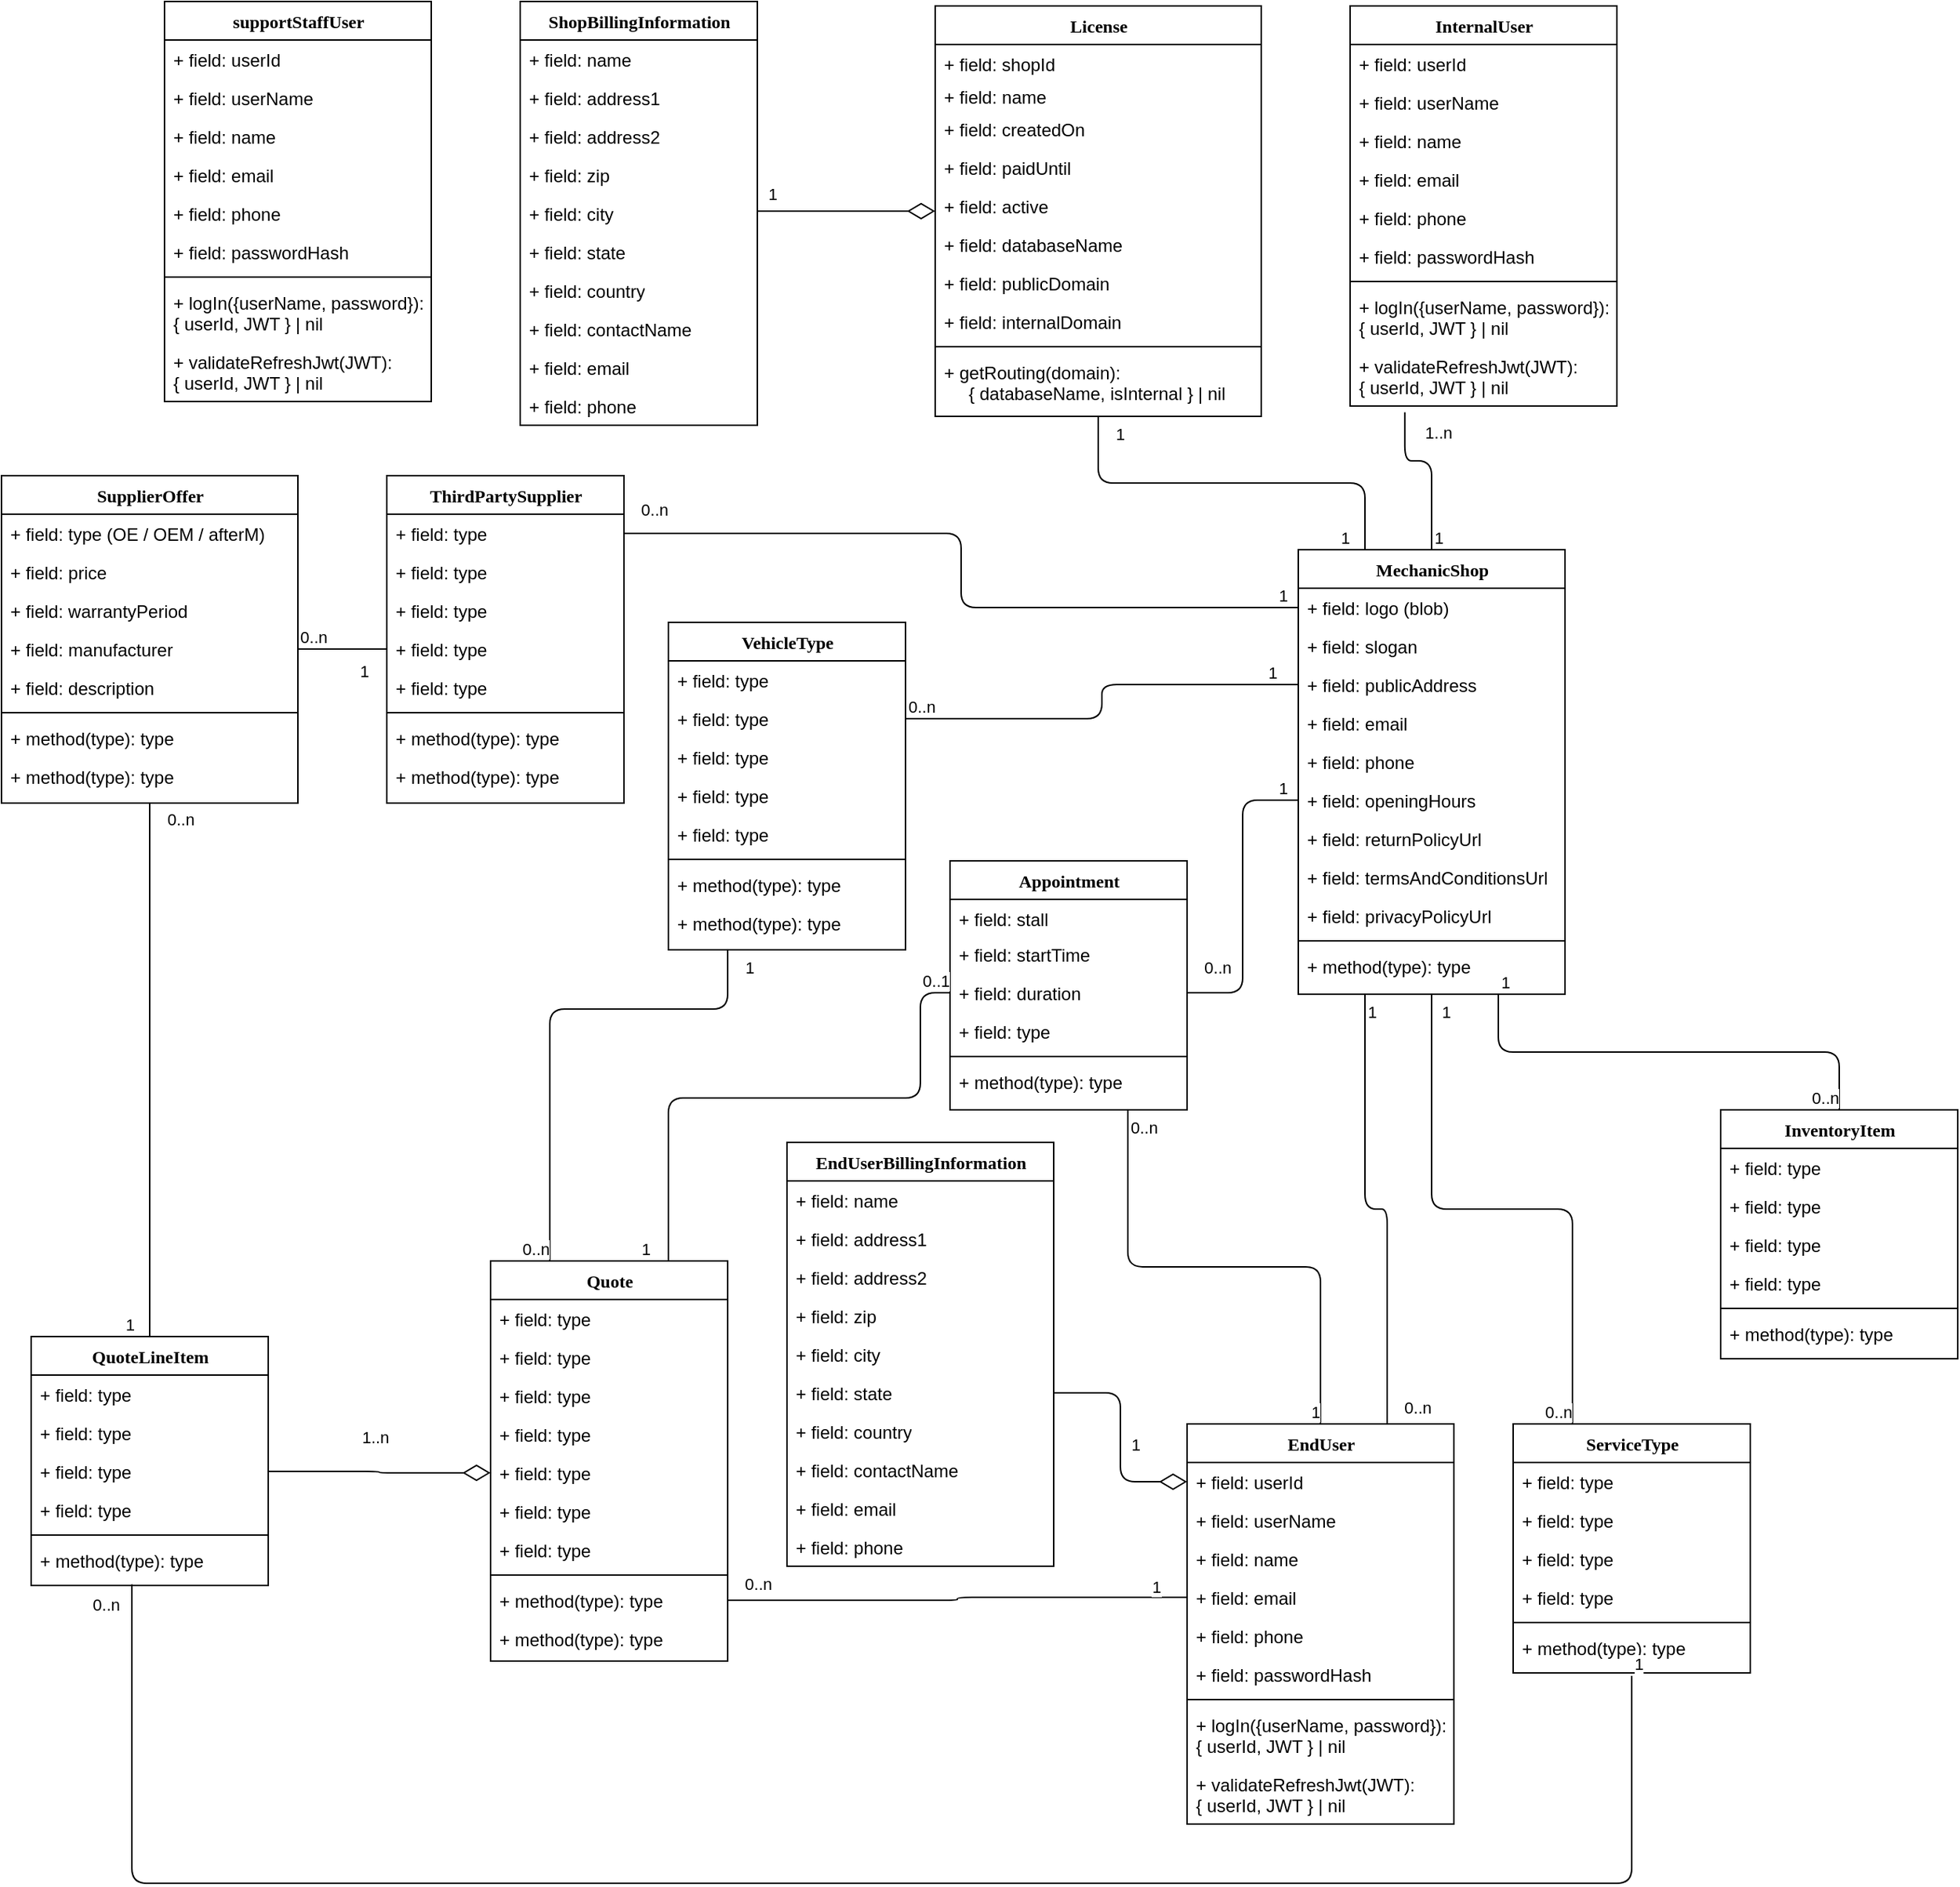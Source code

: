 <mxfile version="20.2.3" type="device"><diagram name="Page-1" id="9f46799a-70d6-7492-0946-bef42562c5a5"><mxGraphModel dx="3560" dy="1894" grid="1" gridSize="10" guides="1" tooltips="1" connect="1" arrows="1" fold="1" page="1" pageScale="1" pageWidth="1100" pageHeight="850" background="none" math="0" shadow="0"><root><mxCell id="0"/><mxCell id="1" parent="0"/><mxCell id="78961159f06e98e8-17" value="ShopBillingInformation" style="swimlane;html=1;fontStyle=1;align=center;verticalAlign=top;childLayout=stackLayout;horizontal=1;startSize=26;horizontalStack=0;resizeParent=1;resizeLast=0;collapsible=1;marginBottom=0;swimlaneFillColor=#ffffff;rounded=0;shadow=0;comic=0;labelBackgroundColor=none;strokeWidth=1;fillColor=none;fontFamily=Verdana;fontSize=12" parent="1" vertex="1"><mxGeometry x="90" y="80" width="160" height="286" as="geometry"/></mxCell><mxCell id="78961159f06e98e8-21" value="+ field: name" style="text;html=1;strokeColor=none;fillColor=none;align=left;verticalAlign=top;spacingLeft=4;spacingRight=4;whiteSpace=wrap;overflow=hidden;rotatable=0;points=[[0,0.5],[1,0.5]];portConstraint=eastwest;" parent="78961159f06e98e8-17" vertex="1"><mxGeometry y="26" width="160" height="26" as="geometry"/></mxCell><mxCell id="78961159f06e98e8-23" value="+ field: address1" style="text;html=1;strokeColor=none;fillColor=none;align=left;verticalAlign=top;spacingLeft=4;spacingRight=4;whiteSpace=wrap;overflow=hidden;rotatable=0;points=[[0,0.5],[1,0.5]];portConstraint=eastwest;" parent="78961159f06e98e8-17" vertex="1"><mxGeometry y="52" width="160" height="26" as="geometry"/></mxCell><mxCell id="78961159f06e98e8-25" value="+ field: address2" style="text;html=1;strokeColor=none;fillColor=none;align=left;verticalAlign=top;spacingLeft=4;spacingRight=4;whiteSpace=wrap;overflow=hidden;rotatable=0;points=[[0,0.5],[1,0.5]];portConstraint=eastwest;" parent="78961159f06e98e8-17" vertex="1"><mxGeometry y="78" width="160" height="26" as="geometry"/></mxCell><mxCell id="78961159f06e98e8-26" value="+ field: zip" style="text;html=1;strokeColor=none;fillColor=none;align=left;verticalAlign=top;spacingLeft=4;spacingRight=4;whiteSpace=wrap;overflow=hidden;rotatable=0;points=[[0,0.5],[1,0.5]];portConstraint=eastwest;" parent="78961159f06e98e8-17" vertex="1"><mxGeometry y="104" width="160" height="26" as="geometry"/></mxCell><mxCell id="78961159f06e98e8-24" value="+ field: city" style="text;html=1;strokeColor=none;fillColor=none;align=left;verticalAlign=top;spacingLeft=4;spacingRight=4;whiteSpace=wrap;overflow=hidden;rotatable=0;points=[[0,0.5],[1,0.5]];portConstraint=eastwest;" parent="78961159f06e98e8-17" vertex="1"><mxGeometry y="130" width="160" height="26" as="geometry"/></mxCell><mxCell id="78961159f06e98e8-20" value="+ field: state" style="text;html=1;strokeColor=none;fillColor=none;align=left;verticalAlign=top;spacingLeft=4;spacingRight=4;whiteSpace=wrap;overflow=hidden;rotatable=0;points=[[0,0.5],[1,0.5]];portConstraint=eastwest;" parent="78961159f06e98e8-17" vertex="1"><mxGeometry y="156" width="160" height="26" as="geometry"/></mxCell><mxCell id="46ZdBslRODWZEYfCIZZH-1" value="+ field: country" style="text;html=1;strokeColor=none;fillColor=none;align=left;verticalAlign=top;spacingLeft=4;spacingRight=4;whiteSpace=wrap;overflow=hidden;rotatable=0;points=[[0,0.5],[1,0.5]];portConstraint=eastwest;" vertex="1" parent="78961159f06e98e8-17"><mxGeometry y="182" width="160" height="26" as="geometry"/></mxCell><mxCell id="78961159f06e98e8-27" value="+ field: contactName" style="text;html=1;strokeColor=none;fillColor=none;align=left;verticalAlign=top;spacingLeft=4;spacingRight=4;whiteSpace=wrap;overflow=hidden;rotatable=0;points=[[0,0.5],[1,0.5]];portConstraint=eastwest;" parent="78961159f06e98e8-17" vertex="1"><mxGeometry y="208" width="160" height="26" as="geometry"/></mxCell><mxCell id="46ZdBslRODWZEYfCIZZH-2" value="+ field: email" style="text;html=1;strokeColor=none;fillColor=none;align=left;verticalAlign=top;spacingLeft=4;spacingRight=4;whiteSpace=wrap;overflow=hidden;rotatable=0;points=[[0,0.5],[1,0.5]];portConstraint=eastwest;" vertex="1" parent="78961159f06e98e8-17"><mxGeometry y="234" width="160" height="26" as="geometry"/></mxCell><mxCell id="46ZdBslRODWZEYfCIZZH-4" value="+ field: phone" style="text;html=1;strokeColor=none;fillColor=none;align=left;verticalAlign=top;spacingLeft=4;spacingRight=4;whiteSpace=wrap;overflow=hidden;rotatable=0;points=[[0,0.5],[1,0.5]];portConstraint=eastwest;" vertex="1" parent="78961159f06e98e8-17"><mxGeometry y="260" width="160" height="26" as="geometry"/></mxCell><mxCell id="78961159f06e98e8-30" value="License" style="swimlane;html=1;fontStyle=1;align=center;verticalAlign=top;childLayout=stackLayout;horizontal=1;startSize=26;horizontalStack=0;resizeParent=1;resizeLast=0;collapsible=1;marginBottom=0;swimlaneFillColor=#ffffff;rounded=0;shadow=0;comic=0;labelBackgroundColor=none;strokeWidth=1;fillColor=none;fontFamily=Verdana;fontSize=12" parent="1" vertex="1"><mxGeometry x="370" y="83" width="220" height="277" as="geometry"/></mxCell><mxCell id="46ZdBslRODWZEYfCIZZH-6" value="+ field: shopId" style="text;html=1;strokeColor=none;fillColor=none;align=left;verticalAlign=top;spacingLeft=4;spacingRight=4;whiteSpace=wrap;overflow=hidden;rotatable=0;points=[[0,0.5],[1,0.5]];portConstraint=eastwest;" vertex="1" parent="78961159f06e98e8-30"><mxGeometry y="26" width="220" height="22" as="geometry"/></mxCell><mxCell id="78961159f06e98e8-31" value="+ field: name" style="text;html=1;strokeColor=none;fillColor=none;align=left;verticalAlign=top;spacingLeft=4;spacingRight=4;whiteSpace=wrap;overflow=hidden;rotatable=0;points=[[0,0.5],[1,0.5]];portConstraint=eastwest;" parent="78961159f06e98e8-30" vertex="1"><mxGeometry y="48" width="220" height="22" as="geometry"/></mxCell><mxCell id="78961159f06e98e8-32" value="+ field: createdOn" style="text;html=1;strokeColor=none;fillColor=none;align=left;verticalAlign=top;spacingLeft=4;spacingRight=4;whiteSpace=wrap;overflow=hidden;rotatable=0;points=[[0,0.5],[1,0.5]];portConstraint=eastwest;" parent="78961159f06e98e8-30" vertex="1"><mxGeometry y="70" width="220" height="26" as="geometry"/></mxCell><mxCell id="78961159f06e98e8-33" value="+ field: paidUntil" style="text;html=1;strokeColor=none;fillColor=none;align=left;verticalAlign=top;spacingLeft=4;spacingRight=4;whiteSpace=wrap;overflow=hidden;rotatable=0;points=[[0,0.5],[1,0.5]];portConstraint=eastwest;" parent="78961159f06e98e8-30" vertex="1"><mxGeometry y="96" width="220" height="26" as="geometry"/></mxCell><mxCell id="78961159f06e98e8-34" value="+ field: active" style="text;html=1;strokeColor=none;fillColor=none;align=left;verticalAlign=top;spacingLeft=4;spacingRight=4;whiteSpace=wrap;overflow=hidden;rotatable=0;points=[[0,0.5],[1,0.5]];portConstraint=eastwest;" parent="78961159f06e98e8-30" vertex="1"><mxGeometry y="122" width="220" height="26" as="geometry"/></mxCell><mxCell id="78961159f06e98e8-36" value="+ field: databaseName" style="text;html=1;strokeColor=none;fillColor=none;align=left;verticalAlign=top;spacingLeft=4;spacingRight=4;whiteSpace=wrap;overflow=hidden;rotatable=0;points=[[0,0.5],[1,0.5]];portConstraint=eastwest;" parent="78961159f06e98e8-30" vertex="1"><mxGeometry y="148" width="220" height="26" as="geometry"/></mxCell><mxCell id="78961159f06e98e8-37" value="+ field: publicDomain" style="text;html=1;strokeColor=none;fillColor=none;align=left;verticalAlign=top;spacingLeft=4;spacingRight=4;whiteSpace=wrap;overflow=hidden;rotatable=0;points=[[0,0.5],[1,0.5]];portConstraint=eastwest;" parent="78961159f06e98e8-30" vertex="1"><mxGeometry y="174" width="220" height="26" as="geometry"/></mxCell><mxCell id="78961159f06e98e8-39" value="+ field: internalDomain" style="text;html=1;strokeColor=none;fillColor=none;align=left;verticalAlign=top;spacingLeft=4;spacingRight=4;whiteSpace=wrap;overflow=hidden;rotatable=0;points=[[0,0.5],[1,0.5]];portConstraint=eastwest;" parent="78961159f06e98e8-30" vertex="1"><mxGeometry y="200" width="220" height="26" as="geometry"/></mxCell><mxCell id="78961159f06e98e8-38" value="" style="line;html=1;strokeWidth=1;fillColor=none;align=left;verticalAlign=middle;spacingTop=-1;spacingLeft=3;spacingRight=3;rotatable=0;labelPosition=right;points=[];portConstraint=eastwest;" parent="78961159f06e98e8-30" vertex="1"><mxGeometry y="226" width="220" height="8" as="geometry"/></mxCell><mxCell id="78961159f06e98e8-40" value="+ getRouting(domain): &lt;br&gt;&amp;nbsp; &amp;nbsp; &amp;nbsp;{ databaseName, isInternal } | nil" style="text;html=1;strokeColor=none;fillColor=none;align=left;verticalAlign=top;spacingLeft=4;spacingRight=4;whiteSpace=wrap;overflow=hidden;rotatable=0;points=[[0,0.5],[1,0.5]];portConstraint=eastwest;" parent="78961159f06e98e8-30" vertex="1"><mxGeometry y="234" width="220" height="38" as="geometry"/></mxCell><mxCell id="78961159f06e98e8-43" value="supportStaffUser" style="swimlane;html=1;fontStyle=1;align=center;verticalAlign=top;childLayout=stackLayout;horizontal=1;startSize=26;horizontalStack=0;resizeParent=1;resizeLast=0;collapsible=1;marginBottom=0;swimlaneFillColor=#ffffff;rounded=0;shadow=0;comic=0;labelBackgroundColor=none;strokeWidth=1;fillColor=none;fontFamily=Verdana;fontSize=12" parent="1" vertex="1"><mxGeometry x="-150" y="80" width="180" height="270" as="geometry"/></mxCell><mxCell id="46ZdBslRODWZEYfCIZZH-5" value="+ field: userId" style="text;html=1;strokeColor=none;fillColor=none;align=left;verticalAlign=top;spacingLeft=4;spacingRight=4;whiteSpace=wrap;overflow=hidden;rotatable=0;points=[[0,0.5],[1,0.5]];portConstraint=eastwest;" vertex="1" parent="78961159f06e98e8-43"><mxGeometry y="26" width="180" height="26" as="geometry"/></mxCell><mxCell id="78961159f06e98e8-44" value="+ field: userName" style="text;html=1;strokeColor=none;fillColor=none;align=left;verticalAlign=top;spacingLeft=4;spacingRight=4;whiteSpace=wrap;overflow=hidden;rotatable=0;points=[[0,0.5],[1,0.5]];portConstraint=eastwest;" parent="78961159f06e98e8-43" vertex="1"><mxGeometry y="52" width="180" height="26" as="geometry"/></mxCell><mxCell id="78961159f06e98e8-50" value="+ field: name" style="text;html=1;strokeColor=none;fillColor=none;align=left;verticalAlign=top;spacingLeft=4;spacingRight=4;whiteSpace=wrap;overflow=hidden;rotatable=0;points=[[0,0.5],[1,0.5]];portConstraint=eastwest;" parent="78961159f06e98e8-43" vertex="1"><mxGeometry y="78" width="180" height="26" as="geometry"/></mxCell><mxCell id="78961159f06e98e8-45" value="+ field: email" style="text;html=1;strokeColor=none;fillColor=none;align=left;verticalAlign=top;spacingLeft=4;spacingRight=4;whiteSpace=wrap;overflow=hidden;rotatable=0;points=[[0,0.5],[1,0.5]];portConstraint=eastwest;" parent="78961159f06e98e8-43" vertex="1"><mxGeometry y="104" width="180" height="26" as="geometry"/></mxCell><mxCell id="78961159f06e98e8-49" value="+ field: phone" style="text;html=1;strokeColor=none;fillColor=none;align=left;verticalAlign=top;spacingLeft=4;spacingRight=4;whiteSpace=wrap;overflow=hidden;rotatable=0;points=[[0,0.5],[1,0.5]];portConstraint=eastwest;" parent="78961159f06e98e8-43" vertex="1"><mxGeometry y="130" width="180" height="26" as="geometry"/></mxCell><mxCell id="78961159f06e98e8-52" value="+ field: passwordHash" style="text;html=1;strokeColor=none;fillColor=none;align=left;verticalAlign=top;spacingLeft=4;spacingRight=4;whiteSpace=wrap;overflow=hidden;rotatable=0;points=[[0,0.5],[1,0.5]];portConstraint=eastwest;" parent="78961159f06e98e8-43" vertex="1"><mxGeometry y="156" width="180" height="26" as="geometry"/></mxCell><mxCell id="78961159f06e98e8-51" value="" style="line;html=1;strokeWidth=1;fillColor=none;align=left;verticalAlign=middle;spacingTop=-1;spacingLeft=3;spacingRight=3;rotatable=0;labelPosition=right;points=[];portConstraint=eastwest;" parent="78961159f06e98e8-43" vertex="1"><mxGeometry y="182" width="180" height="8" as="geometry"/></mxCell><mxCell id="78961159f06e98e8-53" value="+ logIn({userName, password}):&lt;br&gt;{ userId, JWT } | nil" style="text;html=1;strokeColor=none;fillColor=none;align=left;verticalAlign=top;spacingLeft=4;spacingRight=4;whiteSpace=wrap;overflow=hidden;rotatable=0;points=[[0,0.5],[1,0.5]];portConstraint=eastwest;" parent="78961159f06e98e8-43" vertex="1"><mxGeometry y="190" width="180" height="40" as="geometry"/></mxCell><mxCell id="46ZdBslRODWZEYfCIZZH-10" value="+ validateRefreshJwt(JWT):&lt;br&gt;{ userId, JWT }&amp;nbsp;| nil" style="text;html=1;strokeColor=none;fillColor=none;align=left;verticalAlign=top;spacingLeft=4;spacingRight=4;whiteSpace=wrap;overflow=hidden;rotatable=0;points=[[0,0.5],[1,0.5]];portConstraint=eastwest;" vertex="1" parent="78961159f06e98e8-43"><mxGeometry y="230" width="180" height="40" as="geometry"/></mxCell><mxCell id="78961159f06e98e8-56" value="MechanicShop" style="swimlane;html=1;fontStyle=1;align=center;verticalAlign=top;childLayout=stackLayout;horizontal=1;startSize=26;horizontalStack=0;resizeParent=1;resizeLast=0;collapsible=1;marginBottom=0;swimlaneFillColor=#ffffff;rounded=0;shadow=0;comic=0;labelBackgroundColor=none;strokeWidth=1;fillColor=none;fontFamily=Verdana;fontSize=12" parent="1" vertex="1"><mxGeometry x="615" y="450" width="180" height="300" as="geometry"/></mxCell><mxCell id="78961159f06e98e8-57" value="+ field: logo (blob)" style="text;html=1;strokeColor=none;fillColor=none;align=left;verticalAlign=top;spacingLeft=4;spacingRight=4;whiteSpace=wrap;overflow=hidden;rotatable=0;points=[[0,0.5],[1,0.5]];portConstraint=eastwest;" parent="78961159f06e98e8-56" vertex="1"><mxGeometry y="26" width="180" height="26" as="geometry"/></mxCell><mxCell id="78961159f06e98e8-58" value="+ field: slogan" style="text;html=1;strokeColor=none;fillColor=none;align=left;verticalAlign=top;spacingLeft=4;spacingRight=4;whiteSpace=wrap;overflow=hidden;rotatable=0;points=[[0,0.5],[1,0.5]];portConstraint=eastwest;" parent="78961159f06e98e8-56" vertex="1"><mxGeometry y="52" width="180" height="26" as="geometry"/></mxCell><mxCell id="78961159f06e98e8-59" value="+ field: publicAddress" style="text;html=1;strokeColor=none;fillColor=none;align=left;verticalAlign=top;spacingLeft=4;spacingRight=4;whiteSpace=wrap;overflow=hidden;rotatable=0;points=[[0,0.5],[1,0.5]];portConstraint=eastwest;" parent="78961159f06e98e8-56" vertex="1"><mxGeometry y="78" width="180" height="26" as="geometry"/></mxCell><mxCell id="78961159f06e98e8-60" value="+ field: email" style="text;html=1;strokeColor=none;fillColor=none;align=left;verticalAlign=top;spacingLeft=4;spacingRight=4;whiteSpace=wrap;overflow=hidden;rotatable=0;points=[[0,0.5],[1,0.5]];portConstraint=eastwest;" parent="78961159f06e98e8-56" vertex="1"><mxGeometry y="104" width="180" height="26" as="geometry"/></mxCell><mxCell id="78961159f06e98e8-61" value="+ field: phone" style="text;html=1;strokeColor=none;fillColor=none;align=left;verticalAlign=top;spacingLeft=4;spacingRight=4;whiteSpace=wrap;overflow=hidden;rotatable=0;points=[[0,0.5],[1,0.5]];portConstraint=eastwest;" parent="78961159f06e98e8-56" vertex="1"><mxGeometry y="130" width="180" height="26" as="geometry"/></mxCell><mxCell id="78961159f06e98e8-62" value="+ field: openingHours" style="text;html=1;strokeColor=none;fillColor=none;align=left;verticalAlign=top;spacingLeft=4;spacingRight=4;whiteSpace=wrap;overflow=hidden;rotatable=0;points=[[0,0.5],[1,0.5]];portConstraint=eastwest;" parent="78961159f06e98e8-56" vertex="1"><mxGeometry y="156" width="180" height="26" as="geometry"/></mxCell><mxCell id="78961159f06e98e8-63" value="+ field: returnPolicyUrl" style="text;html=1;strokeColor=none;fillColor=none;align=left;verticalAlign=top;spacingLeft=4;spacingRight=4;whiteSpace=wrap;overflow=hidden;rotatable=0;points=[[0,0.5],[1,0.5]];portConstraint=eastwest;" parent="78961159f06e98e8-56" vertex="1"><mxGeometry y="182" width="180" height="26" as="geometry"/></mxCell><mxCell id="78961159f06e98e8-65" value="+ field: termsAndConditionsUrl" style="text;html=1;strokeColor=none;fillColor=none;align=left;verticalAlign=top;spacingLeft=4;spacingRight=4;whiteSpace=wrap;overflow=hidden;rotatable=0;points=[[0,0.5],[1,0.5]];portConstraint=eastwest;" parent="78961159f06e98e8-56" vertex="1"><mxGeometry y="208" width="180" height="26" as="geometry"/></mxCell><mxCell id="78961159f06e98e8-66" value="+ field: privacyPolicyUrl" style="text;html=1;strokeColor=none;fillColor=none;align=left;verticalAlign=top;spacingLeft=4;spacingRight=4;whiteSpace=wrap;overflow=hidden;rotatable=0;points=[[0,0.5],[1,0.5]];portConstraint=eastwest;" parent="78961159f06e98e8-56" vertex="1"><mxGeometry y="234" width="180" height="26" as="geometry"/></mxCell><mxCell id="78961159f06e98e8-64" value="" style="line;html=1;strokeWidth=1;fillColor=none;align=left;verticalAlign=middle;spacingTop=-1;spacingLeft=3;spacingRight=3;rotatable=0;labelPosition=right;points=[];portConstraint=eastwest;" parent="78961159f06e98e8-56" vertex="1"><mxGeometry y="260" width="180" height="8" as="geometry"/></mxCell><mxCell id="78961159f06e98e8-68" value="+ method(type): type" style="text;html=1;strokeColor=none;fillColor=none;align=left;verticalAlign=top;spacingLeft=4;spacingRight=4;whiteSpace=wrap;overflow=hidden;rotatable=0;points=[[0,0.5],[1,0.5]];portConstraint=eastwest;" parent="78961159f06e98e8-56" vertex="1"><mxGeometry y="268" width="180" height="26" as="geometry"/></mxCell><mxCell id="78961159f06e98e8-82" value="Quote" style="swimlane;html=1;fontStyle=1;align=center;verticalAlign=top;childLayout=stackLayout;horizontal=1;startSize=26;horizontalStack=0;resizeParent=1;resizeLast=0;collapsible=1;marginBottom=0;swimlaneFillColor=#ffffff;rounded=0;shadow=0;comic=0;labelBackgroundColor=none;strokeWidth=1;fillColor=none;fontFamily=Verdana;fontSize=12" parent="1" vertex="1"><mxGeometry x="70" y="930" width="160" height="270" as="geometry"/></mxCell><mxCell id="78961159f06e98e8-83" value="+ field: type" style="text;html=1;strokeColor=none;fillColor=none;align=left;verticalAlign=top;spacingLeft=4;spacingRight=4;whiteSpace=wrap;overflow=hidden;rotatable=0;points=[[0,0.5],[1,0.5]];portConstraint=eastwest;" parent="78961159f06e98e8-82" vertex="1"><mxGeometry y="26" width="160" height="26" as="geometry"/></mxCell><mxCell id="78961159f06e98e8-84" value="+ field: type" style="text;html=1;strokeColor=none;fillColor=none;align=left;verticalAlign=top;spacingLeft=4;spacingRight=4;whiteSpace=wrap;overflow=hidden;rotatable=0;points=[[0,0.5],[1,0.5]];portConstraint=eastwest;" parent="78961159f06e98e8-82" vertex="1"><mxGeometry y="52" width="160" height="26" as="geometry"/></mxCell><mxCell id="78961159f06e98e8-85" value="+ field: type" style="text;html=1;strokeColor=none;fillColor=none;align=left;verticalAlign=top;spacingLeft=4;spacingRight=4;whiteSpace=wrap;overflow=hidden;rotatable=0;points=[[0,0.5],[1,0.5]];portConstraint=eastwest;" parent="78961159f06e98e8-82" vertex="1"><mxGeometry y="78" width="160" height="26" as="geometry"/></mxCell><mxCell id="78961159f06e98e8-86" value="+ field: type" style="text;html=1;strokeColor=none;fillColor=none;align=left;verticalAlign=top;spacingLeft=4;spacingRight=4;whiteSpace=wrap;overflow=hidden;rotatable=0;points=[[0,0.5],[1,0.5]];portConstraint=eastwest;" parent="78961159f06e98e8-82" vertex="1"><mxGeometry y="104" width="160" height="26" as="geometry"/></mxCell><mxCell id="78961159f06e98e8-87" value="+ field: type" style="text;html=1;strokeColor=none;fillColor=none;align=left;verticalAlign=top;spacingLeft=4;spacingRight=4;whiteSpace=wrap;overflow=hidden;rotatable=0;points=[[0,0.5],[1,0.5]];portConstraint=eastwest;" parent="78961159f06e98e8-82" vertex="1"><mxGeometry y="130" width="160" height="26" as="geometry"/></mxCell><mxCell id="78961159f06e98e8-88" value="+ field: type" style="text;html=1;strokeColor=none;fillColor=none;align=left;verticalAlign=top;spacingLeft=4;spacingRight=4;whiteSpace=wrap;overflow=hidden;rotatable=0;points=[[0,0.5],[1,0.5]];portConstraint=eastwest;" parent="78961159f06e98e8-82" vertex="1"><mxGeometry y="156" width="160" height="26" as="geometry"/></mxCell><mxCell id="78961159f06e98e8-89" value="+ field: type" style="text;html=1;strokeColor=none;fillColor=none;align=left;verticalAlign=top;spacingLeft=4;spacingRight=4;whiteSpace=wrap;overflow=hidden;rotatable=0;points=[[0,0.5],[1,0.5]];portConstraint=eastwest;" parent="78961159f06e98e8-82" vertex="1"><mxGeometry y="182" width="160" height="26" as="geometry"/></mxCell><mxCell id="78961159f06e98e8-90" value="" style="line;html=1;strokeWidth=1;fillColor=none;align=left;verticalAlign=middle;spacingTop=-1;spacingLeft=3;spacingRight=3;rotatable=0;labelPosition=right;points=[];portConstraint=eastwest;" parent="78961159f06e98e8-82" vertex="1"><mxGeometry y="208" width="160" height="8" as="geometry"/></mxCell><mxCell id="78961159f06e98e8-91" value="+ method(type): type" style="text;html=1;strokeColor=none;fillColor=none;align=left;verticalAlign=top;spacingLeft=4;spacingRight=4;whiteSpace=wrap;overflow=hidden;rotatable=0;points=[[0,0.5],[1,0.5]];portConstraint=eastwest;" parent="78961159f06e98e8-82" vertex="1"><mxGeometry y="216" width="160" height="26" as="geometry"/></mxCell><mxCell id="78961159f06e98e8-94" value="+ method(type): type" style="text;html=1;strokeColor=none;fillColor=none;align=left;verticalAlign=top;spacingLeft=4;spacingRight=4;whiteSpace=wrap;overflow=hidden;rotatable=0;points=[[0,0.5],[1,0.5]];portConstraint=eastwest;" parent="78961159f06e98e8-82" vertex="1"><mxGeometry y="242" width="160" height="26" as="geometry"/></mxCell><mxCell id="78961159f06e98e8-95" value="QuoteLineItem" style="swimlane;html=1;fontStyle=1;align=center;verticalAlign=top;childLayout=stackLayout;horizontal=1;startSize=26;horizontalStack=0;resizeParent=1;resizeLast=0;collapsible=1;marginBottom=0;swimlaneFillColor=#ffffff;rounded=0;shadow=0;comic=0;labelBackgroundColor=none;strokeWidth=1;fillColor=none;fontFamily=Verdana;fontSize=12" parent="1" vertex="1"><mxGeometry x="-240" y="981" width="160" height="168" as="geometry"/></mxCell><mxCell id="78961159f06e98e8-96" value="+ field: type" style="text;html=1;strokeColor=none;fillColor=none;align=left;verticalAlign=top;spacingLeft=4;spacingRight=4;whiteSpace=wrap;overflow=hidden;rotatable=0;points=[[0,0.5],[1,0.5]];portConstraint=eastwest;" parent="78961159f06e98e8-95" vertex="1"><mxGeometry y="26" width="160" height="26" as="geometry"/></mxCell><mxCell id="78961159f06e98e8-97" value="+ field: type" style="text;html=1;strokeColor=none;fillColor=none;align=left;verticalAlign=top;spacingLeft=4;spacingRight=4;whiteSpace=wrap;overflow=hidden;rotatable=0;points=[[0,0.5],[1,0.5]];portConstraint=eastwest;" parent="78961159f06e98e8-95" vertex="1"><mxGeometry y="52" width="160" height="26" as="geometry"/></mxCell><mxCell id="78961159f06e98e8-98" value="+ field: type" style="text;html=1;strokeColor=none;fillColor=none;align=left;verticalAlign=top;spacingLeft=4;spacingRight=4;whiteSpace=wrap;overflow=hidden;rotatable=0;points=[[0,0.5],[1,0.5]];portConstraint=eastwest;" parent="78961159f06e98e8-95" vertex="1"><mxGeometry y="78" width="160" height="26" as="geometry"/></mxCell><mxCell id="78961159f06e98e8-102" value="+ field: type" style="text;html=1;strokeColor=none;fillColor=none;align=left;verticalAlign=top;spacingLeft=4;spacingRight=4;whiteSpace=wrap;overflow=hidden;rotatable=0;points=[[0,0.5],[1,0.5]];portConstraint=eastwest;" parent="78961159f06e98e8-95" vertex="1"><mxGeometry y="104" width="160" height="26" as="geometry"/></mxCell><mxCell id="78961159f06e98e8-103" value="" style="line;html=1;strokeWidth=1;fillColor=none;align=left;verticalAlign=middle;spacingTop=-1;spacingLeft=3;spacingRight=3;rotatable=0;labelPosition=right;points=[];portConstraint=eastwest;" parent="78961159f06e98e8-95" vertex="1"><mxGeometry y="130" width="160" height="8" as="geometry"/></mxCell><mxCell id="78961159f06e98e8-104" value="+ method(type): type" style="text;html=1;strokeColor=none;fillColor=none;align=left;verticalAlign=top;spacingLeft=4;spacingRight=4;whiteSpace=wrap;overflow=hidden;rotatable=0;points=[[0,0.5],[1,0.5]];portConstraint=eastwest;" parent="78961159f06e98e8-95" vertex="1"><mxGeometry y="138" width="160" height="26" as="geometry"/></mxCell><mxCell id="78961159f06e98e8-121" style="edgeStyle=elbowEdgeStyle;html=1;labelBackgroundColor=none;startFill=0;startSize=8;endArrow=diamondThin;endFill=0;endSize=16;fontFamily=Verdana;fontSize=12;elbow=vertical;" parent="1" source="78961159f06e98e8-17" target="78961159f06e98e8-30" edge="1"><mxGeometry relative="1" as="geometry"><mxPoint x="250" y="259.882" as="sourcePoint"/></mxGeometry></mxCell><mxCell id="46ZdBslRODWZEYfCIZZH-7" value="1" style="edgeLabel;html=1;align=center;verticalAlign=middle;resizable=0;points=[];" vertex="1" connectable="0" parent="78961159f06e98e8-121"><mxGeometry x="-0.186" y="1" relative="1" as="geometry"><mxPoint x="-39" y="-11" as="offset"/></mxGeometry></mxCell><mxCell id="46ZdBslRODWZEYfCIZZH-12" value="" style="endArrow=none;html=1;edgeStyle=orthogonalEdgeStyle;rounded=1;exitX=0.5;exitY=1;exitDx=0;exitDy=0;entryX=0.25;entryY=0;entryDx=0;entryDy=0;" edge="1" parent="1" source="78961159f06e98e8-30" target="78961159f06e98e8-56"><mxGeometry relative="1" as="geometry"><mxPoint x="340" y="490" as="sourcePoint"/><mxPoint x="500" y="490" as="targetPoint"/></mxGeometry></mxCell><mxCell id="46ZdBslRODWZEYfCIZZH-13" value="1" style="edgeLabel;resizable=0;html=1;align=left;verticalAlign=bottom;" connectable="0" vertex="1" parent="46ZdBslRODWZEYfCIZZH-12"><mxGeometry x="-1" relative="1" as="geometry"><mxPoint x="10" y="20" as="offset"/></mxGeometry></mxCell><mxCell id="46ZdBslRODWZEYfCIZZH-14" value="1" style="edgeLabel;resizable=0;html=1;align=right;verticalAlign=bottom;" connectable="0" vertex="1" parent="46ZdBslRODWZEYfCIZZH-12"><mxGeometry x="1" relative="1" as="geometry"><mxPoint x="-10" as="offset"/></mxGeometry></mxCell><mxCell id="46ZdBslRODWZEYfCIZZH-15" value="InternalUser" style="swimlane;html=1;fontStyle=1;align=center;verticalAlign=top;childLayout=stackLayout;horizontal=1;startSize=26;horizontalStack=0;resizeParent=1;resizeLast=0;collapsible=1;marginBottom=0;swimlaneFillColor=#ffffff;rounded=0;shadow=0;comic=0;labelBackgroundColor=none;strokeWidth=1;fillColor=none;fontFamily=Verdana;fontSize=12" vertex="1" parent="1"><mxGeometry x="650" y="83" width="180" height="270" as="geometry"/></mxCell><mxCell id="46ZdBslRODWZEYfCIZZH-16" value="+ field: userId" style="text;html=1;strokeColor=none;fillColor=none;align=left;verticalAlign=top;spacingLeft=4;spacingRight=4;whiteSpace=wrap;overflow=hidden;rotatable=0;points=[[0,0.5],[1,0.5]];portConstraint=eastwest;" vertex="1" parent="46ZdBslRODWZEYfCIZZH-15"><mxGeometry y="26" width="180" height="26" as="geometry"/></mxCell><mxCell id="46ZdBslRODWZEYfCIZZH-17" value="+ field: userName" style="text;html=1;strokeColor=none;fillColor=none;align=left;verticalAlign=top;spacingLeft=4;spacingRight=4;whiteSpace=wrap;overflow=hidden;rotatable=0;points=[[0,0.5],[1,0.5]];portConstraint=eastwest;" vertex="1" parent="46ZdBslRODWZEYfCIZZH-15"><mxGeometry y="52" width="180" height="26" as="geometry"/></mxCell><mxCell id="46ZdBslRODWZEYfCIZZH-18" value="+ field: name" style="text;html=1;strokeColor=none;fillColor=none;align=left;verticalAlign=top;spacingLeft=4;spacingRight=4;whiteSpace=wrap;overflow=hidden;rotatable=0;points=[[0,0.5],[1,0.5]];portConstraint=eastwest;" vertex="1" parent="46ZdBslRODWZEYfCIZZH-15"><mxGeometry y="78" width="180" height="26" as="geometry"/></mxCell><mxCell id="46ZdBslRODWZEYfCIZZH-19" value="+ field: email" style="text;html=1;strokeColor=none;fillColor=none;align=left;verticalAlign=top;spacingLeft=4;spacingRight=4;whiteSpace=wrap;overflow=hidden;rotatable=0;points=[[0,0.5],[1,0.5]];portConstraint=eastwest;" vertex="1" parent="46ZdBslRODWZEYfCIZZH-15"><mxGeometry y="104" width="180" height="26" as="geometry"/></mxCell><mxCell id="46ZdBslRODWZEYfCIZZH-20" value="+ field: phone" style="text;html=1;strokeColor=none;fillColor=none;align=left;verticalAlign=top;spacingLeft=4;spacingRight=4;whiteSpace=wrap;overflow=hidden;rotatable=0;points=[[0,0.5],[1,0.5]];portConstraint=eastwest;" vertex="1" parent="46ZdBslRODWZEYfCIZZH-15"><mxGeometry y="130" width="180" height="26" as="geometry"/></mxCell><mxCell id="46ZdBslRODWZEYfCIZZH-21" value="+ field: passwordHash" style="text;html=1;strokeColor=none;fillColor=none;align=left;verticalAlign=top;spacingLeft=4;spacingRight=4;whiteSpace=wrap;overflow=hidden;rotatable=0;points=[[0,0.5],[1,0.5]];portConstraint=eastwest;" vertex="1" parent="46ZdBslRODWZEYfCIZZH-15"><mxGeometry y="156" width="180" height="26" as="geometry"/></mxCell><mxCell id="46ZdBslRODWZEYfCIZZH-22" value="" style="line;html=1;strokeWidth=1;fillColor=none;align=left;verticalAlign=middle;spacingTop=-1;spacingLeft=3;spacingRight=3;rotatable=0;labelPosition=right;points=[];portConstraint=eastwest;" vertex="1" parent="46ZdBslRODWZEYfCIZZH-15"><mxGeometry y="182" width="180" height="8" as="geometry"/></mxCell><mxCell id="46ZdBslRODWZEYfCIZZH-23" value="+ logIn({userName, password}):&lt;br&gt;{ userId, JWT } | nil" style="text;html=1;strokeColor=none;fillColor=none;align=left;verticalAlign=top;spacingLeft=4;spacingRight=4;whiteSpace=wrap;overflow=hidden;rotatable=0;points=[[0,0.5],[1,0.5]];portConstraint=eastwest;" vertex="1" parent="46ZdBslRODWZEYfCIZZH-15"><mxGeometry y="190" width="180" height="40" as="geometry"/></mxCell><mxCell id="46ZdBslRODWZEYfCIZZH-24" value="+ validateRefreshJwt(JWT):&lt;br&gt;{ userId, JWT }&amp;nbsp;| nil" style="text;html=1;strokeColor=none;fillColor=none;align=left;verticalAlign=top;spacingLeft=4;spacingRight=4;whiteSpace=wrap;overflow=hidden;rotatable=0;points=[[0,0.5],[1,0.5]];portConstraint=eastwest;" vertex="1" parent="46ZdBslRODWZEYfCIZZH-15"><mxGeometry y="230" width="180" height="40" as="geometry"/></mxCell><mxCell id="46ZdBslRODWZEYfCIZZH-25" value="" style="endArrow=none;html=1;edgeStyle=orthogonalEdgeStyle;rounded=1;exitX=0.5;exitY=0;exitDx=0;exitDy=0;entryX=0.205;entryY=1.107;entryDx=0;entryDy=0;entryPerimeter=0;" edge="1" parent="1" source="78961159f06e98e8-56" target="46ZdBslRODWZEYfCIZZH-24"><mxGeometry relative="1" as="geometry"><mxPoint x="895" y="708" as="sourcePoint"/><mxPoint x="1055" y="708" as="targetPoint"/><Array as="points"><mxPoint x="705" y="390"/><mxPoint x="687" y="390"/></Array></mxGeometry></mxCell><mxCell id="46ZdBslRODWZEYfCIZZH-26" value="1" style="edgeLabel;resizable=0;html=1;align=left;verticalAlign=bottom;" connectable="0" vertex="1" parent="46ZdBslRODWZEYfCIZZH-25"><mxGeometry x="-1" relative="1" as="geometry"/></mxCell><mxCell id="46ZdBslRODWZEYfCIZZH-27" value="1..n" style="edgeLabel;resizable=0;html=1;align=right;verticalAlign=bottom;" connectable="0" vertex="1" parent="46ZdBslRODWZEYfCIZZH-25"><mxGeometry x="1" relative="1" as="geometry"><mxPoint x="33" y="22" as="offset"/></mxGeometry></mxCell><mxCell id="46ZdBslRODWZEYfCIZZH-28" value="EndUserBillingInformation" style="swimlane;html=1;fontStyle=1;align=center;verticalAlign=top;childLayout=stackLayout;horizontal=1;startSize=26;horizontalStack=0;resizeParent=1;resizeLast=0;collapsible=1;marginBottom=0;swimlaneFillColor=#ffffff;rounded=0;shadow=0;comic=0;labelBackgroundColor=none;strokeWidth=1;fillColor=none;fontFamily=Verdana;fontSize=12" vertex="1" parent="1"><mxGeometry x="270" y="850" width="180" height="286" as="geometry"/></mxCell><mxCell id="46ZdBslRODWZEYfCIZZH-29" value="+ field: name" style="text;html=1;strokeColor=none;fillColor=none;align=left;verticalAlign=top;spacingLeft=4;spacingRight=4;whiteSpace=wrap;overflow=hidden;rotatable=0;points=[[0,0.5],[1,0.5]];portConstraint=eastwest;" vertex="1" parent="46ZdBslRODWZEYfCIZZH-28"><mxGeometry y="26" width="180" height="26" as="geometry"/></mxCell><mxCell id="46ZdBslRODWZEYfCIZZH-30" value="+ field: address1" style="text;html=1;strokeColor=none;fillColor=none;align=left;verticalAlign=top;spacingLeft=4;spacingRight=4;whiteSpace=wrap;overflow=hidden;rotatable=0;points=[[0,0.5],[1,0.5]];portConstraint=eastwest;" vertex="1" parent="46ZdBslRODWZEYfCIZZH-28"><mxGeometry y="52" width="180" height="26" as="geometry"/></mxCell><mxCell id="46ZdBslRODWZEYfCIZZH-31" value="+ field: address2" style="text;html=1;strokeColor=none;fillColor=none;align=left;verticalAlign=top;spacingLeft=4;spacingRight=4;whiteSpace=wrap;overflow=hidden;rotatable=0;points=[[0,0.5],[1,0.5]];portConstraint=eastwest;" vertex="1" parent="46ZdBslRODWZEYfCIZZH-28"><mxGeometry y="78" width="180" height="26" as="geometry"/></mxCell><mxCell id="46ZdBslRODWZEYfCIZZH-32" value="+ field: zip" style="text;html=1;strokeColor=none;fillColor=none;align=left;verticalAlign=top;spacingLeft=4;spacingRight=4;whiteSpace=wrap;overflow=hidden;rotatable=0;points=[[0,0.5],[1,0.5]];portConstraint=eastwest;" vertex="1" parent="46ZdBslRODWZEYfCIZZH-28"><mxGeometry y="104" width="180" height="26" as="geometry"/></mxCell><mxCell id="46ZdBslRODWZEYfCIZZH-33" value="+ field: city" style="text;html=1;strokeColor=none;fillColor=none;align=left;verticalAlign=top;spacingLeft=4;spacingRight=4;whiteSpace=wrap;overflow=hidden;rotatable=0;points=[[0,0.5],[1,0.5]];portConstraint=eastwest;" vertex="1" parent="46ZdBslRODWZEYfCIZZH-28"><mxGeometry y="130" width="180" height="26" as="geometry"/></mxCell><mxCell id="46ZdBslRODWZEYfCIZZH-34" value="+ field: state" style="text;html=1;strokeColor=none;fillColor=none;align=left;verticalAlign=top;spacingLeft=4;spacingRight=4;whiteSpace=wrap;overflow=hidden;rotatable=0;points=[[0,0.5],[1,0.5]];portConstraint=eastwest;" vertex="1" parent="46ZdBslRODWZEYfCIZZH-28"><mxGeometry y="156" width="180" height="26" as="geometry"/></mxCell><mxCell id="46ZdBslRODWZEYfCIZZH-35" value="+ field: country" style="text;html=1;strokeColor=none;fillColor=none;align=left;verticalAlign=top;spacingLeft=4;spacingRight=4;whiteSpace=wrap;overflow=hidden;rotatable=0;points=[[0,0.5],[1,0.5]];portConstraint=eastwest;" vertex="1" parent="46ZdBslRODWZEYfCIZZH-28"><mxGeometry y="182" width="180" height="26" as="geometry"/></mxCell><mxCell id="46ZdBslRODWZEYfCIZZH-36" value="+ field: contactName" style="text;html=1;strokeColor=none;fillColor=none;align=left;verticalAlign=top;spacingLeft=4;spacingRight=4;whiteSpace=wrap;overflow=hidden;rotatable=0;points=[[0,0.5],[1,0.5]];portConstraint=eastwest;" vertex="1" parent="46ZdBslRODWZEYfCIZZH-28"><mxGeometry y="208" width="180" height="26" as="geometry"/></mxCell><mxCell id="46ZdBslRODWZEYfCIZZH-37" value="+ field: email" style="text;html=1;strokeColor=none;fillColor=none;align=left;verticalAlign=top;spacingLeft=4;spacingRight=4;whiteSpace=wrap;overflow=hidden;rotatable=0;points=[[0,0.5],[1,0.5]];portConstraint=eastwest;" vertex="1" parent="46ZdBslRODWZEYfCIZZH-28"><mxGeometry y="234" width="180" height="26" as="geometry"/></mxCell><mxCell id="46ZdBslRODWZEYfCIZZH-38" value="+ field: phone" style="text;html=1;strokeColor=none;fillColor=none;align=left;verticalAlign=top;spacingLeft=4;spacingRight=4;whiteSpace=wrap;overflow=hidden;rotatable=0;points=[[0,0.5],[1,0.5]];portConstraint=eastwest;" vertex="1" parent="46ZdBslRODWZEYfCIZZH-28"><mxGeometry y="260" width="180" height="26" as="geometry"/></mxCell><mxCell id="46ZdBslRODWZEYfCIZZH-40" value="" style="endArrow=diamondThin;endFill=0;endSize=16;html=1;rounded=1;strokeColor=default;exitX=1;exitY=0.5;exitDx=0;exitDy=0;edgeStyle=orthogonalEdgeStyle;startSize=8;entryX=0;entryY=0.5;entryDx=0;entryDy=0;" edge="1" parent="1" source="78961159f06e98e8-98" target="78961159f06e98e8-87"><mxGeometry width="160" relative="1" as="geometry"><mxPoint x="-210" y="1818" as="sourcePoint"/><mxPoint x="200" y="1240" as="targetPoint"/></mxGeometry></mxCell><mxCell id="46ZdBslRODWZEYfCIZZH-44" value="1..n" style="edgeLabel;html=1;align=center;verticalAlign=middle;resizable=0;points=[];" vertex="1" connectable="0" parent="46ZdBslRODWZEYfCIZZH-40"><mxGeometry x="-0.283" y="7" relative="1" as="geometry"><mxPoint x="18" y="-16" as="offset"/></mxGeometry></mxCell><mxCell id="46ZdBslRODWZEYfCIZZH-41" value="" style="endArrow=none;html=1;edgeStyle=orthogonalEdgeStyle;rounded=1;startSize=8;endSize=16;strokeColor=default;exitX=0;exitY=0.5;exitDx=0;exitDy=0;entryX=1;entryY=0.5;entryDx=0;entryDy=0;" edge="1" parent="1" source="46ZdBslRODWZEYfCIZZH-50" target="78961159f06e98e8-91"><mxGeometry relative="1" as="geometry"><mxPoint x="340" y="980" as="sourcePoint"/><mxPoint x="500" y="980" as="targetPoint"/></mxGeometry></mxCell><mxCell id="46ZdBslRODWZEYfCIZZH-42" value="1" style="edgeLabel;resizable=0;html=1;align=left;verticalAlign=bottom;" connectable="0" vertex="1" parent="46ZdBslRODWZEYfCIZZH-41"><mxGeometry x="-1" relative="1" as="geometry"/></mxCell><mxCell id="46ZdBslRODWZEYfCIZZH-43" value="0..n" style="edgeLabel;resizable=0;html=1;align=right;verticalAlign=bottom;" connectable="0" vertex="1" parent="46ZdBslRODWZEYfCIZZH-41"><mxGeometry x="1" relative="1" as="geometry"><mxPoint x="30" y="-3" as="offset"/></mxGeometry></mxCell><mxCell id="46ZdBslRODWZEYfCIZZH-58" value="1" style="edgeLabel;html=1;align=center;verticalAlign=middle;resizable=0;points=[];" vertex="1" connectable="0" parent="46ZdBslRODWZEYfCIZZH-41"><mxGeometry x="-0.774" y="10" relative="1" as="geometry"><mxPoint x="14" y="-17" as="offset"/></mxGeometry></mxCell><mxCell id="46ZdBslRODWZEYfCIZZH-46" value="EndUser" style="swimlane;html=1;fontStyle=1;align=center;verticalAlign=top;childLayout=stackLayout;horizontal=1;startSize=26;horizontalStack=0;resizeParent=1;resizeLast=0;collapsible=1;marginBottom=0;swimlaneFillColor=#ffffff;rounded=0;shadow=0;comic=0;labelBackgroundColor=none;strokeWidth=1;fillColor=none;fontFamily=Verdana;fontSize=12" vertex="1" parent="1"><mxGeometry x="540" y="1040" width="180" height="270" as="geometry"/></mxCell><mxCell id="46ZdBslRODWZEYfCIZZH-47" value="+ field: userId" style="text;html=1;strokeColor=none;fillColor=none;align=left;verticalAlign=top;spacingLeft=4;spacingRight=4;whiteSpace=wrap;overflow=hidden;rotatable=0;points=[[0,0.5],[1,0.5]];portConstraint=eastwest;" vertex="1" parent="46ZdBslRODWZEYfCIZZH-46"><mxGeometry y="26" width="180" height="26" as="geometry"/></mxCell><mxCell id="46ZdBslRODWZEYfCIZZH-48" value="+ field: userName" style="text;html=1;strokeColor=none;fillColor=none;align=left;verticalAlign=top;spacingLeft=4;spacingRight=4;whiteSpace=wrap;overflow=hidden;rotatable=0;points=[[0,0.5],[1,0.5]];portConstraint=eastwest;" vertex="1" parent="46ZdBslRODWZEYfCIZZH-46"><mxGeometry y="52" width="180" height="26" as="geometry"/></mxCell><mxCell id="46ZdBslRODWZEYfCIZZH-49" value="+ field: name" style="text;html=1;strokeColor=none;fillColor=none;align=left;verticalAlign=top;spacingLeft=4;spacingRight=4;whiteSpace=wrap;overflow=hidden;rotatable=0;points=[[0,0.5],[1,0.5]];portConstraint=eastwest;" vertex="1" parent="46ZdBslRODWZEYfCIZZH-46"><mxGeometry y="78" width="180" height="26" as="geometry"/></mxCell><mxCell id="46ZdBslRODWZEYfCIZZH-50" value="+ field: email" style="text;html=1;strokeColor=none;fillColor=none;align=left;verticalAlign=top;spacingLeft=4;spacingRight=4;whiteSpace=wrap;overflow=hidden;rotatable=0;points=[[0,0.5],[1,0.5]];portConstraint=eastwest;" vertex="1" parent="46ZdBslRODWZEYfCIZZH-46"><mxGeometry y="104" width="180" height="26" as="geometry"/></mxCell><mxCell id="46ZdBslRODWZEYfCIZZH-51" value="+ field: phone" style="text;html=1;strokeColor=none;fillColor=none;align=left;verticalAlign=top;spacingLeft=4;spacingRight=4;whiteSpace=wrap;overflow=hidden;rotatable=0;points=[[0,0.5],[1,0.5]];portConstraint=eastwest;" vertex="1" parent="46ZdBslRODWZEYfCIZZH-46"><mxGeometry y="130" width="180" height="26" as="geometry"/></mxCell><mxCell id="46ZdBslRODWZEYfCIZZH-52" value="+ field: passwordHash" style="text;html=1;strokeColor=none;fillColor=none;align=left;verticalAlign=top;spacingLeft=4;spacingRight=4;whiteSpace=wrap;overflow=hidden;rotatable=0;points=[[0,0.5],[1,0.5]];portConstraint=eastwest;" vertex="1" parent="46ZdBslRODWZEYfCIZZH-46"><mxGeometry y="156" width="180" height="26" as="geometry"/></mxCell><mxCell id="46ZdBslRODWZEYfCIZZH-53" value="" style="line;html=1;strokeWidth=1;fillColor=none;align=left;verticalAlign=middle;spacingTop=-1;spacingLeft=3;spacingRight=3;rotatable=0;labelPosition=right;points=[];portConstraint=eastwest;" vertex="1" parent="46ZdBslRODWZEYfCIZZH-46"><mxGeometry y="182" width="180" height="8" as="geometry"/></mxCell><mxCell id="46ZdBslRODWZEYfCIZZH-54" value="+ logIn({userName, password}):&lt;br&gt;{ userId, JWT } | nil" style="text;html=1;strokeColor=none;fillColor=none;align=left;verticalAlign=top;spacingLeft=4;spacingRight=4;whiteSpace=wrap;overflow=hidden;rotatable=0;points=[[0,0.5],[1,0.5]];portConstraint=eastwest;" vertex="1" parent="46ZdBslRODWZEYfCIZZH-46"><mxGeometry y="190" width="180" height="40" as="geometry"/></mxCell><mxCell id="46ZdBslRODWZEYfCIZZH-55" value="+ validateRefreshJwt(JWT):&lt;br&gt;{ userId, JWT }&amp;nbsp;| nil" style="text;html=1;strokeColor=none;fillColor=none;align=left;verticalAlign=top;spacingLeft=4;spacingRight=4;whiteSpace=wrap;overflow=hidden;rotatable=0;points=[[0,0.5],[1,0.5]];portConstraint=eastwest;" vertex="1" parent="46ZdBslRODWZEYfCIZZH-46"><mxGeometry y="230" width="180" height="40" as="geometry"/></mxCell><mxCell id="46ZdBslRODWZEYfCIZZH-56" value="" style="endArrow=diamondThin;endFill=0;endSize=16;html=1;rounded=1;strokeColor=default;exitX=1;exitY=0.5;exitDx=0;exitDy=0;entryX=0;entryY=0.5;entryDx=0;entryDy=0;edgeStyle=orthogonalEdgeStyle;" edge="1" parent="1" source="46ZdBslRODWZEYfCIZZH-34" target="46ZdBslRODWZEYfCIZZH-47"><mxGeometry width="160" relative="1" as="geometry"><mxPoint x="430" y="1030" as="sourcePoint"/><mxPoint x="590" y="1030" as="targetPoint"/></mxGeometry></mxCell><mxCell id="46ZdBslRODWZEYfCIZZH-57" value="1" style="edgeLabel;html=1;align=center;verticalAlign=middle;resizable=0;points=[];" vertex="1" connectable="0" parent="46ZdBslRODWZEYfCIZZH-56"><mxGeometry x="-0.142" relative="1" as="geometry"><mxPoint x="10" y="15" as="offset"/></mxGeometry></mxCell><mxCell id="46ZdBslRODWZEYfCIZZH-59" value="Appointment" style="swimlane;html=1;fontStyle=1;align=center;verticalAlign=top;childLayout=stackLayout;horizontal=1;startSize=26;horizontalStack=0;resizeParent=1;resizeLast=0;collapsible=1;marginBottom=0;swimlaneFillColor=#ffffff;rounded=0;shadow=0;comic=0;labelBackgroundColor=none;strokeWidth=1;fillColor=none;fontFamily=Verdana;fontSize=12" vertex="1" parent="1"><mxGeometry x="380" y="660" width="160" height="168" as="geometry"/></mxCell><mxCell id="46ZdBslRODWZEYfCIZZH-60" value="+ field: stall" style="text;html=1;strokeColor=none;fillColor=none;align=left;verticalAlign=top;spacingLeft=4;spacingRight=4;whiteSpace=wrap;overflow=hidden;rotatable=0;points=[[0,0.5],[1,0.5]];portConstraint=eastwest;" vertex="1" parent="46ZdBslRODWZEYfCIZZH-59"><mxGeometry y="26" width="160" height="24" as="geometry"/></mxCell><mxCell id="46ZdBslRODWZEYfCIZZH-61" value="+ field: startTime" style="text;html=1;strokeColor=none;fillColor=none;align=left;verticalAlign=top;spacingLeft=4;spacingRight=4;whiteSpace=wrap;overflow=hidden;rotatable=0;points=[[0,0.5],[1,0.5]];portConstraint=eastwest;" vertex="1" parent="46ZdBslRODWZEYfCIZZH-59"><mxGeometry y="50" width="160" height="26" as="geometry"/></mxCell><mxCell id="46ZdBslRODWZEYfCIZZH-62" value="+ field: duration" style="text;html=1;strokeColor=none;fillColor=none;align=left;verticalAlign=top;spacingLeft=4;spacingRight=4;whiteSpace=wrap;overflow=hidden;rotatable=0;points=[[0,0.5],[1,0.5]];portConstraint=eastwest;" vertex="1" parent="46ZdBslRODWZEYfCIZZH-59"><mxGeometry y="76" width="160" height="26" as="geometry"/></mxCell><mxCell id="46ZdBslRODWZEYfCIZZH-63" value="+ field: type" style="text;html=1;strokeColor=none;fillColor=none;align=left;verticalAlign=top;spacingLeft=4;spacingRight=4;whiteSpace=wrap;overflow=hidden;rotatable=0;points=[[0,0.5],[1,0.5]];portConstraint=eastwest;" vertex="1" parent="46ZdBslRODWZEYfCIZZH-59"><mxGeometry y="102" width="160" height="26" as="geometry"/></mxCell><mxCell id="46ZdBslRODWZEYfCIZZH-64" value="" style="line;html=1;strokeWidth=1;fillColor=none;align=left;verticalAlign=middle;spacingTop=-1;spacingLeft=3;spacingRight=3;rotatable=0;labelPosition=right;points=[];portConstraint=eastwest;" vertex="1" parent="46ZdBslRODWZEYfCIZZH-59"><mxGeometry y="128" width="160" height="8" as="geometry"/></mxCell><mxCell id="46ZdBslRODWZEYfCIZZH-65" value="+ method(type): type" style="text;html=1;strokeColor=none;fillColor=none;align=left;verticalAlign=top;spacingLeft=4;spacingRight=4;whiteSpace=wrap;overflow=hidden;rotatable=0;points=[[0,0.5],[1,0.5]];portConstraint=eastwest;" vertex="1" parent="46ZdBslRODWZEYfCIZZH-59"><mxGeometry y="136" width="160" height="26" as="geometry"/></mxCell><mxCell id="46ZdBslRODWZEYfCIZZH-67" value="" style="endArrow=none;html=1;edgeStyle=orthogonalEdgeStyle;rounded=1;startSize=8;endSize=16;strokeColor=default;exitX=0.25;exitY=1;exitDx=0;exitDy=0;entryX=0.75;entryY=0;entryDx=0;entryDy=0;" edge="1" parent="1" source="78961159f06e98e8-56" target="46ZdBslRODWZEYfCIZZH-46"><mxGeometry relative="1" as="geometry"><mxPoint x="110" y="840" as="sourcePoint"/><mxPoint x="270" y="840" as="targetPoint"/></mxGeometry></mxCell><mxCell id="46ZdBslRODWZEYfCIZZH-68" value="1" style="edgeLabel;resizable=0;html=1;align=left;verticalAlign=bottom;" connectable="0" vertex="1" parent="46ZdBslRODWZEYfCIZZH-67"><mxGeometry x="-1" relative="1" as="geometry"><mxPoint y="20" as="offset"/></mxGeometry></mxCell><mxCell id="46ZdBslRODWZEYfCIZZH-69" value="0..n" style="edgeLabel;resizable=0;html=1;align=right;verticalAlign=bottom;" connectable="0" vertex="1" parent="46ZdBslRODWZEYfCIZZH-67"><mxGeometry x="1" relative="1" as="geometry"><mxPoint x="30" y="-3" as="offset"/></mxGeometry></mxCell><mxCell id="46ZdBslRODWZEYfCIZZH-70" value="" style="endArrow=none;html=1;edgeStyle=orthogonalEdgeStyle;rounded=1;startSize=8;endSize=16;strokeColor=default;exitX=0;exitY=0.5;exitDx=0;exitDy=0;entryX=1;entryY=0.5;entryDx=0;entryDy=0;" edge="1" parent="1" source="78961159f06e98e8-62" target="46ZdBslRODWZEYfCIZZH-62"><mxGeometry relative="1" as="geometry"><mxPoint x="510" y="590" as="sourcePoint"/><mxPoint x="530" y="580" as="targetPoint"/></mxGeometry></mxCell><mxCell id="46ZdBslRODWZEYfCIZZH-71" value="1" style="edgeLabel;resizable=0;html=1;align=left;verticalAlign=bottom;" connectable="0" vertex="1" parent="46ZdBslRODWZEYfCIZZH-70"><mxGeometry x="-1" relative="1" as="geometry"><mxPoint x="-15" as="offset"/></mxGeometry></mxCell><mxCell id="46ZdBslRODWZEYfCIZZH-72" value="0..n" style="edgeLabel;resizable=0;html=1;align=right;verticalAlign=bottom;" connectable="0" vertex="1" parent="46ZdBslRODWZEYfCIZZH-70"><mxGeometry x="1" relative="1" as="geometry"><mxPoint x="30" y="-9" as="offset"/></mxGeometry></mxCell><mxCell id="46ZdBslRODWZEYfCIZZH-73" value="" style="endArrow=none;html=1;edgeStyle=orthogonalEdgeStyle;rounded=1;startSize=8;endSize=16;strokeColor=default;entryX=0;entryY=0.5;entryDx=0;entryDy=0;exitX=0.75;exitY=0;exitDx=0;exitDy=0;" edge="1" parent="1" source="78961159f06e98e8-82" target="46ZdBslRODWZEYfCIZZH-62"><mxGeometry relative="1" as="geometry"><mxPoint x="160" y="680" as="sourcePoint"/><mxPoint x="320" y="680" as="targetPoint"/><Array as="points"><mxPoint x="190" y="820"/><mxPoint x="360" y="820"/><mxPoint x="360" y="749"/></Array></mxGeometry></mxCell><mxCell id="46ZdBslRODWZEYfCIZZH-74" value="1" style="edgeLabel;resizable=0;html=1;align=left;verticalAlign=bottom;" connectable="0" vertex="1" parent="46ZdBslRODWZEYfCIZZH-73"><mxGeometry x="-1" relative="1" as="geometry"><mxPoint x="-20" as="offset"/></mxGeometry></mxCell><mxCell id="46ZdBslRODWZEYfCIZZH-75" value="0..1" style="edgeLabel;resizable=0;html=1;align=right;verticalAlign=bottom;" connectable="0" vertex="1" parent="46ZdBslRODWZEYfCIZZH-73"><mxGeometry x="1" relative="1" as="geometry"/></mxCell><mxCell id="46ZdBslRODWZEYfCIZZH-76" value="" style="endArrow=none;html=1;edgeStyle=orthogonalEdgeStyle;rounded=1;startSize=8;endSize=16;strokeColor=default;entryX=0.5;entryY=0;entryDx=0;entryDy=0;exitX=0.75;exitY=1;exitDx=0;exitDy=0;" edge="1" parent="1" source="46ZdBslRODWZEYfCIZZH-59" target="46ZdBslRODWZEYfCIZZH-46"><mxGeometry relative="1" as="geometry"><mxPoint x="490" y="690" as="sourcePoint"/><mxPoint x="320" y="680" as="targetPoint"/><Array as="points"/></mxGeometry></mxCell><mxCell id="46ZdBslRODWZEYfCIZZH-77" value="0..n" style="edgeLabel;resizable=0;html=1;align=left;verticalAlign=bottom;" connectable="0" vertex="1" parent="46ZdBslRODWZEYfCIZZH-76"><mxGeometry x="-1" relative="1" as="geometry"><mxPoint y="20" as="offset"/></mxGeometry></mxCell><mxCell id="46ZdBslRODWZEYfCIZZH-78" value="1" style="edgeLabel;resizable=0;html=1;align=right;verticalAlign=bottom;" connectable="0" vertex="1" parent="46ZdBslRODWZEYfCIZZH-76"><mxGeometry x="1" relative="1" as="geometry"/></mxCell><mxCell id="46ZdBslRODWZEYfCIZZH-79" value="ThirdPartySupplier" style="swimlane;html=1;fontStyle=1;align=center;verticalAlign=top;childLayout=stackLayout;horizontal=1;startSize=26;horizontalStack=0;resizeParent=1;resizeLast=0;collapsible=1;marginBottom=0;swimlaneFillColor=#ffffff;rounded=0;shadow=0;comic=0;labelBackgroundColor=none;strokeWidth=1;fillColor=none;fontFamily=Verdana;fontSize=12" vertex="1" parent="1"><mxGeometry y="400" width="160" height="221" as="geometry"/></mxCell><mxCell id="46ZdBslRODWZEYfCIZZH-80" value="+ field: type" style="text;html=1;strokeColor=none;fillColor=none;align=left;verticalAlign=top;spacingLeft=4;spacingRight=4;whiteSpace=wrap;overflow=hidden;rotatable=0;points=[[0,0.5],[1,0.5]];portConstraint=eastwest;" vertex="1" parent="46ZdBslRODWZEYfCIZZH-79"><mxGeometry y="26" width="160" height="26" as="geometry"/></mxCell><mxCell id="46ZdBslRODWZEYfCIZZH-81" value="+ field: type" style="text;html=1;strokeColor=none;fillColor=none;align=left;verticalAlign=top;spacingLeft=4;spacingRight=4;whiteSpace=wrap;overflow=hidden;rotatable=0;points=[[0,0.5],[1,0.5]];portConstraint=eastwest;" vertex="1" parent="46ZdBslRODWZEYfCIZZH-79"><mxGeometry y="52" width="160" height="26" as="geometry"/></mxCell><mxCell id="46ZdBslRODWZEYfCIZZH-84" value="+ field: type" style="text;html=1;strokeColor=none;fillColor=none;align=left;verticalAlign=top;spacingLeft=4;spacingRight=4;whiteSpace=wrap;overflow=hidden;rotatable=0;points=[[0,0.5],[1,0.5]];portConstraint=eastwest;" vertex="1" parent="46ZdBslRODWZEYfCIZZH-79"><mxGeometry y="78" width="160" height="26" as="geometry"/></mxCell><mxCell id="46ZdBslRODWZEYfCIZZH-85" value="+ field: type" style="text;html=1;strokeColor=none;fillColor=none;align=left;verticalAlign=top;spacingLeft=4;spacingRight=4;whiteSpace=wrap;overflow=hidden;rotatable=0;points=[[0,0.5],[1,0.5]];portConstraint=eastwest;" vertex="1" parent="46ZdBslRODWZEYfCIZZH-79"><mxGeometry y="104" width="160" height="26" as="geometry"/></mxCell><mxCell id="46ZdBslRODWZEYfCIZZH-86" value="+ field: type" style="text;html=1;strokeColor=none;fillColor=none;align=left;verticalAlign=top;spacingLeft=4;spacingRight=4;whiteSpace=wrap;overflow=hidden;rotatable=0;points=[[0,0.5],[1,0.5]];portConstraint=eastwest;" vertex="1" parent="46ZdBslRODWZEYfCIZZH-79"><mxGeometry y="130" width="160" height="26" as="geometry"/></mxCell><mxCell id="46ZdBslRODWZEYfCIZZH-87" value="" style="line;html=1;strokeWidth=1;fillColor=none;align=left;verticalAlign=middle;spacingTop=-1;spacingLeft=3;spacingRight=3;rotatable=0;labelPosition=right;points=[];portConstraint=eastwest;" vertex="1" parent="46ZdBslRODWZEYfCIZZH-79"><mxGeometry y="156" width="160" height="8" as="geometry"/></mxCell><mxCell id="46ZdBslRODWZEYfCIZZH-88" value="+ method(type): type" style="text;html=1;strokeColor=none;fillColor=none;align=left;verticalAlign=top;spacingLeft=4;spacingRight=4;whiteSpace=wrap;overflow=hidden;rotatable=0;points=[[0,0.5],[1,0.5]];portConstraint=eastwest;" vertex="1" parent="46ZdBslRODWZEYfCIZZH-79"><mxGeometry y="164" width="160" height="26" as="geometry"/></mxCell><mxCell id="46ZdBslRODWZEYfCIZZH-89" value="+ method(type): type" style="text;html=1;strokeColor=none;fillColor=none;align=left;verticalAlign=top;spacingLeft=4;spacingRight=4;whiteSpace=wrap;overflow=hidden;rotatable=0;points=[[0,0.5],[1,0.5]];portConstraint=eastwest;" vertex="1" parent="46ZdBslRODWZEYfCIZZH-79"><mxGeometry y="190" width="160" height="26" as="geometry"/></mxCell><mxCell id="46ZdBslRODWZEYfCIZZH-90" value="" style="endArrow=none;html=1;edgeStyle=orthogonalEdgeStyle;rounded=1;startSize=8;endSize=16;strokeColor=default;exitX=0;exitY=0.5;exitDx=0;exitDy=0;entryX=1;entryY=0.5;entryDx=0;entryDy=0;" edge="1" parent="1" source="78961159f06e98e8-57" target="46ZdBslRODWZEYfCIZZH-80"><mxGeometry relative="1" as="geometry"><mxPoint x="170" y="510" as="sourcePoint"/><mxPoint x="330" y="510" as="targetPoint"/></mxGeometry></mxCell><mxCell id="46ZdBslRODWZEYfCIZZH-91" value="1" style="edgeLabel;resizable=0;html=1;align=left;verticalAlign=bottom;" connectable="0" vertex="1" parent="46ZdBslRODWZEYfCIZZH-90"><mxGeometry x="-1" relative="1" as="geometry"><mxPoint x="-15" as="offset"/></mxGeometry></mxCell><mxCell id="46ZdBslRODWZEYfCIZZH-92" value="0..n" style="edgeLabel;resizable=0;html=1;align=right;verticalAlign=bottom;" connectable="0" vertex="1" parent="46ZdBslRODWZEYfCIZZH-90"><mxGeometry x="1" relative="1" as="geometry"><mxPoint x="30" y="-8" as="offset"/></mxGeometry></mxCell><mxCell id="46ZdBslRODWZEYfCIZZH-93" value="SupplierOffer" style="swimlane;html=1;fontStyle=1;align=center;verticalAlign=top;childLayout=stackLayout;horizontal=1;startSize=26;horizontalStack=0;resizeParent=1;resizeLast=0;collapsible=1;marginBottom=0;swimlaneFillColor=#ffffff;rounded=0;shadow=0;comic=0;labelBackgroundColor=none;strokeWidth=1;fillColor=none;fontFamily=Verdana;fontSize=12" vertex="1" parent="1"><mxGeometry x="-260" y="400" width="200" height="221" as="geometry"/></mxCell><mxCell id="46ZdBslRODWZEYfCIZZH-94" value="+ field: type (OE / OEM / afterM)" style="text;html=1;strokeColor=none;fillColor=none;align=left;verticalAlign=top;spacingLeft=4;spacingRight=4;whiteSpace=wrap;overflow=hidden;rotatable=0;points=[[0,0.5],[1,0.5]];portConstraint=eastwest;" vertex="1" parent="46ZdBslRODWZEYfCIZZH-93"><mxGeometry y="26" width="200" height="26" as="geometry"/></mxCell><mxCell id="46ZdBslRODWZEYfCIZZH-95" value="+ field: price" style="text;html=1;strokeColor=none;fillColor=none;align=left;verticalAlign=top;spacingLeft=4;spacingRight=4;whiteSpace=wrap;overflow=hidden;rotatable=0;points=[[0,0.5],[1,0.5]];portConstraint=eastwest;" vertex="1" parent="46ZdBslRODWZEYfCIZZH-93"><mxGeometry y="52" width="200" height="26" as="geometry"/></mxCell><mxCell id="46ZdBslRODWZEYfCIZZH-96" value="+ field: warrantyPeriod" style="text;html=1;strokeColor=none;fillColor=none;align=left;verticalAlign=top;spacingLeft=4;spacingRight=4;whiteSpace=wrap;overflow=hidden;rotatable=0;points=[[0,0.5],[1,0.5]];portConstraint=eastwest;" vertex="1" parent="46ZdBslRODWZEYfCIZZH-93"><mxGeometry y="78" width="200" height="26" as="geometry"/></mxCell><mxCell id="46ZdBslRODWZEYfCIZZH-97" value="+ field: manufacturer" style="text;html=1;strokeColor=none;fillColor=none;align=left;verticalAlign=top;spacingLeft=4;spacingRight=4;whiteSpace=wrap;overflow=hidden;rotatable=0;points=[[0,0.5],[1,0.5]];portConstraint=eastwest;" vertex="1" parent="46ZdBslRODWZEYfCIZZH-93"><mxGeometry y="104" width="200" height="26" as="geometry"/></mxCell><mxCell id="46ZdBslRODWZEYfCIZZH-98" value="+ field: description" style="text;html=1;strokeColor=none;fillColor=none;align=left;verticalAlign=top;spacingLeft=4;spacingRight=4;whiteSpace=wrap;overflow=hidden;rotatable=0;points=[[0,0.5],[1,0.5]];portConstraint=eastwest;" vertex="1" parent="46ZdBslRODWZEYfCIZZH-93"><mxGeometry y="130" width="200" height="26" as="geometry"/></mxCell><mxCell id="46ZdBslRODWZEYfCIZZH-99" value="" style="line;html=1;strokeWidth=1;fillColor=none;align=left;verticalAlign=middle;spacingTop=-1;spacingLeft=3;spacingRight=3;rotatable=0;labelPosition=right;points=[];portConstraint=eastwest;" vertex="1" parent="46ZdBslRODWZEYfCIZZH-93"><mxGeometry y="156" width="200" height="8" as="geometry"/></mxCell><mxCell id="46ZdBslRODWZEYfCIZZH-100" value="+ method(type): type" style="text;html=1;strokeColor=none;fillColor=none;align=left;verticalAlign=top;spacingLeft=4;spacingRight=4;whiteSpace=wrap;overflow=hidden;rotatable=0;points=[[0,0.5],[1,0.5]];portConstraint=eastwest;" vertex="1" parent="46ZdBslRODWZEYfCIZZH-93"><mxGeometry y="164" width="200" height="26" as="geometry"/></mxCell><mxCell id="46ZdBslRODWZEYfCIZZH-101" value="+ method(type): type" style="text;html=1;strokeColor=none;fillColor=none;align=left;verticalAlign=top;spacingLeft=4;spacingRight=4;whiteSpace=wrap;overflow=hidden;rotatable=0;points=[[0,0.5],[1,0.5]];portConstraint=eastwest;" vertex="1" parent="46ZdBslRODWZEYfCIZZH-93"><mxGeometry y="190" width="200" height="26" as="geometry"/></mxCell><mxCell id="46ZdBslRODWZEYfCIZZH-102" value="" style="endArrow=none;html=1;edgeStyle=orthogonalEdgeStyle;rounded=1;startSize=8;endSize=16;strokeColor=default;exitX=0;exitY=0.5;exitDx=0;exitDy=0;entryX=1;entryY=0.5;entryDx=0;entryDy=0;" edge="1" parent="1" source="46ZdBslRODWZEYfCIZZH-85" target="46ZdBslRODWZEYfCIZZH-97"><mxGeometry relative="1" as="geometry"><mxPoint x="-50" y="520" as="sourcePoint"/><mxPoint x="110" y="520" as="targetPoint"/></mxGeometry></mxCell><mxCell id="46ZdBslRODWZEYfCIZZH-103" value="1" style="edgeLabel;resizable=0;html=1;align=left;verticalAlign=bottom;" connectable="0" vertex="1" parent="46ZdBslRODWZEYfCIZZH-102"><mxGeometry x="-1" relative="1" as="geometry"><mxPoint x="-20" y="23" as="offset"/></mxGeometry></mxCell><mxCell id="46ZdBslRODWZEYfCIZZH-104" value="0..n" style="edgeLabel;resizable=0;html=1;align=right;verticalAlign=bottom;" connectable="0" vertex="1" parent="46ZdBslRODWZEYfCIZZH-102"><mxGeometry x="1" relative="1" as="geometry"><mxPoint x="20" as="offset"/></mxGeometry></mxCell><mxCell id="46ZdBslRODWZEYfCIZZH-105" value="" style="endArrow=none;html=1;edgeStyle=orthogonalEdgeStyle;rounded=1;startSize=8;endSize=16;strokeColor=default;exitX=0.5;exitY=1;exitDx=0;exitDy=0;entryX=0.5;entryY=0;entryDx=0;entryDy=0;" edge="1" parent="1" source="46ZdBslRODWZEYfCIZZH-93" target="78961159f06e98e8-95"><mxGeometry relative="1" as="geometry"><mxPoint x="-60" y="660" as="sourcePoint"/><mxPoint x="100" y="660" as="targetPoint"/></mxGeometry></mxCell><mxCell id="46ZdBslRODWZEYfCIZZH-106" value="0..n" style="edgeLabel;resizable=0;html=1;align=left;verticalAlign=bottom;" connectable="0" vertex="1" parent="46ZdBslRODWZEYfCIZZH-105"><mxGeometry x="-1" relative="1" as="geometry"><mxPoint x="10" y="19" as="offset"/></mxGeometry></mxCell><mxCell id="46ZdBslRODWZEYfCIZZH-107" value="1" style="edgeLabel;resizable=0;html=1;align=right;verticalAlign=bottom;" connectable="0" vertex="1" parent="46ZdBslRODWZEYfCIZZH-105"><mxGeometry x="1" relative="1" as="geometry"><mxPoint x="-10" as="offset"/></mxGeometry></mxCell><mxCell id="46ZdBslRODWZEYfCIZZH-109" value="VehicleType" style="swimlane;html=1;fontStyle=1;align=center;verticalAlign=top;childLayout=stackLayout;horizontal=1;startSize=26;horizontalStack=0;resizeParent=1;resizeLast=0;collapsible=1;marginBottom=0;swimlaneFillColor=#ffffff;rounded=0;shadow=0;comic=0;labelBackgroundColor=none;strokeWidth=1;fillColor=none;fontFamily=Verdana;fontSize=12" vertex="1" parent="1"><mxGeometry x="190" y="499" width="160" height="221" as="geometry"/></mxCell><mxCell id="46ZdBslRODWZEYfCIZZH-110" value="+ field: type" style="text;html=1;strokeColor=none;fillColor=none;align=left;verticalAlign=top;spacingLeft=4;spacingRight=4;whiteSpace=wrap;overflow=hidden;rotatable=0;points=[[0,0.5],[1,0.5]];portConstraint=eastwest;" vertex="1" parent="46ZdBslRODWZEYfCIZZH-109"><mxGeometry y="26" width="160" height="26" as="geometry"/></mxCell><mxCell id="46ZdBslRODWZEYfCIZZH-111" value="+ field: type" style="text;html=1;strokeColor=none;fillColor=none;align=left;verticalAlign=top;spacingLeft=4;spacingRight=4;whiteSpace=wrap;overflow=hidden;rotatable=0;points=[[0,0.5],[1,0.5]];portConstraint=eastwest;" vertex="1" parent="46ZdBslRODWZEYfCIZZH-109"><mxGeometry y="52" width="160" height="26" as="geometry"/></mxCell><mxCell id="46ZdBslRODWZEYfCIZZH-112" value="+ field: type" style="text;html=1;strokeColor=none;fillColor=none;align=left;verticalAlign=top;spacingLeft=4;spacingRight=4;whiteSpace=wrap;overflow=hidden;rotatable=0;points=[[0,0.5],[1,0.5]];portConstraint=eastwest;" vertex="1" parent="46ZdBslRODWZEYfCIZZH-109"><mxGeometry y="78" width="160" height="26" as="geometry"/></mxCell><mxCell id="46ZdBslRODWZEYfCIZZH-113" value="+ field: type" style="text;html=1;strokeColor=none;fillColor=none;align=left;verticalAlign=top;spacingLeft=4;spacingRight=4;whiteSpace=wrap;overflow=hidden;rotatable=0;points=[[0,0.5],[1,0.5]];portConstraint=eastwest;" vertex="1" parent="46ZdBslRODWZEYfCIZZH-109"><mxGeometry y="104" width="160" height="26" as="geometry"/></mxCell><mxCell id="46ZdBslRODWZEYfCIZZH-114" value="+ field: type" style="text;html=1;strokeColor=none;fillColor=none;align=left;verticalAlign=top;spacingLeft=4;spacingRight=4;whiteSpace=wrap;overflow=hidden;rotatable=0;points=[[0,0.5],[1,0.5]];portConstraint=eastwest;" vertex="1" parent="46ZdBslRODWZEYfCIZZH-109"><mxGeometry y="130" width="160" height="26" as="geometry"/></mxCell><mxCell id="46ZdBslRODWZEYfCIZZH-115" value="" style="line;html=1;strokeWidth=1;fillColor=none;align=left;verticalAlign=middle;spacingTop=-1;spacingLeft=3;spacingRight=3;rotatable=0;labelPosition=right;points=[];portConstraint=eastwest;" vertex="1" parent="46ZdBslRODWZEYfCIZZH-109"><mxGeometry y="156" width="160" height="8" as="geometry"/></mxCell><mxCell id="46ZdBslRODWZEYfCIZZH-116" value="+ method(type): type" style="text;html=1;strokeColor=none;fillColor=none;align=left;verticalAlign=top;spacingLeft=4;spacingRight=4;whiteSpace=wrap;overflow=hidden;rotatable=0;points=[[0,0.5],[1,0.5]];portConstraint=eastwest;" vertex="1" parent="46ZdBslRODWZEYfCIZZH-109"><mxGeometry y="164" width="160" height="26" as="geometry"/></mxCell><mxCell id="46ZdBslRODWZEYfCIZZH-117" value="+ method(type): type" style="text;html=1;strokeColor=none;fillColor=none;align=left;verticalAlign=top;spacingLeft=4;spacingRight=4;whiteSpace=wrap;overflow=hidden;rotatable=0;points=[[0,0.5],[1,0.5]];portConstraint=eastwest;" vertex="1" parent="46ZdBslRODWZEYfCIZZH-109"><mxGeometry y="190" width="160" height="26" as="geometry"/></mxCell><mxCell id="46ZdBslRODWZEYfCIZZH-118" value="" style="endArrow=none;html=1;edgeStyle=orthogonalEdgeStyle;rounded=1;startSize=8;endSize=16;strokeColor=default;exitX=0.25;exitY=1;exitDx=0;exitDy=0;entryX=0.25;entryY=0;entryDx=0;entryDy=0;" edge="1" parent="1" source="46ZdBslRODWZEYfCIZZH-109" target="78961159f06e98e8-82"><mxGeometry relative="1" as="geometry"><mxPoint x="320" y="900" as="sourcePoint"/><mxPoint x="480" y="900" as="targetPoint"/><Array as="points"><mxPoint x="230" y="760"/><mxPoint x="110" y="760"/></Array></mxGeometry></mxCell><mxCell id="46ZdBslRODWZEYfCIZZH-119" value="1" style="edgeLabel;resizable=0;html=1;align=left;verticalAlign=bottom;" connectable="0" vertex="1" parent="46ZdBslRODWZEYfCIZZH-118"><mxGeometry x="-1" relative="1" as="geometry"><mxPoint x="10" y="20" as="offset"/></mxGeometry></mxCell><mxCell id="46ZdBslRODWZEYfCIZZH-120" value="0..n" style="edgeLabel;resizable=0;html=1;align=right;verticalAlign=bottom;" connectable="0" vertex="1" parent="46ZdBslRODWZEYfCIZZH-118"><mxGeometry x="1" relative="1" as="geometry"/></mxCell><mxCell id="46ZdBslRODWZEYfCIZZH-121" value="" style="endArrow=none;html=1;edgeStyle=orthogonalEdgeStyle;rounded=1;startSize=8;endSize=16;strokeColor=default;exitX=1;exitY=0.5;exitDx=0;exitDy=0;entryX=0;entryY=0.5;entryDx=0;entryDy=0;" edge="1" parent="1" source="46ZdBslRODWZEYfCIZZH-111" target="78961159f06e98e8-59"><mxGeometry relative="1" as="geometry"><mxPoint x="320" y="900" as="sourcePoint"/><mxPoint x="480" y="900" as="targetPoint"/></mxGeometry></mxCell><mxCell id="46ZdBslRODWZEYfCIZZH-122" value="0..n" style="edgeLabel;resizable=0;html=1;align=left;verticalAlign=bottom;" connectable="0" vertex="1" parent="46ZdBslRODWZEYfCIZZH-121"><mxGeometry x="-1" relative="1" as="geometry"/></mxCell><mxCell id="46ZdBslRODWZEYfCIZZH-123" value="1" style="edgeLabel;resizable=0;html=1;align=right;verticalAlign=bottom;" connectable="0" vertex="1" parent="46ZdBslRODWZEYfCIZZH-121"><mxGeometry x="1" relative="1" as="geometry"><mxPoint x="-14" as="offset"/></mxGeometry></mxCell><mxCell id="46ZdBslRODWZEYfCIZZH-124" value="ServiceType" style="swimlane;html=1;fontStyle=1;align=center;verticalAlign=top;childLayout=stackLayout;horizontal=1;startSize=26;horizontalStack=0;resizeParent=1;resizeLast=0;collapsible=1;marginBottom=0;swimlaneFillColor=#ffffff;rounded=0;shadow=0;comic=0;labelBackgroundColor=none;strokeWidth=1;fillColor=none;fontFamily=Verdana;fontSize=12" vertex="1" parent="1"><mxGeometry x="760" y="1040" width="160" height="168" as="geometry"/></mxCell><mxCell id="46ZdBslRODWZEYfCIZZH-125" value="+ field: type" style="text;html=1;strokeColor=none;fillColor=none;align=left;verticalAlign=top;spacingLeft=4;spacingRight=4;whiteSpace=wrap;overflow=hidden;rotatable=0;points=[[0,0.5],[1,0.5]];portConstraint=eastwest;" vertex="1" parent="46ZdBslRODWZEYfCIZZH-124"><mxGeometry y="26" width="160" height="26" as="geometry"/></mxCell><mxCell id="46ZdBslRODWZEYfCIZZH-126" value="+ field: type" style="text;html=1;strokeColor=none;fillColor=none;align=left;verticalAlign=top;spacingLeft=4;spacingRight=4;whiteSpace=wrap;overflow=hidden;rotatable=0;points=[[0,0.5],[1,0.5]];portConstraint=eastwest;" vertex="1" parent="46ZdBslRODWZEYfCIZZH-124"><mxGeometry y="52" width="160" height="26" as="geometry"/></mxCell><mxCell id="46ZdBslRODWZEYfCIZZH-127" value="+ field: type" style="text;html=1;strokeColor=none;fillColor=none;align=left;verticalAlign=top;spacingLeft=4;spacingRight=4;whiteSpace=wrap;overflow=hidden;rotatable=0;points=[[0,0.5],[1,0.5]];portConstraint=eastwest;" vertex="1" parent="46ZdBslRODWZEYfCIZZH-124"><mxGeometry y="78" width="160" height="26" as="geometry"/></mxCell><mxCell id="46ZdBslRODWZEYfCIZZH-128" value="+ field: type" style="text;html=1;strokeColor=none;fillColor=none;align=left;verticalAlign=top;spacingLeft=4;spacingRight=4;whiteSpace=wrap;overflow=hidden;rotatable=0;points=[[0,0.5],[1,0.5]];portConstraint=eastwest;" vertex="1" parent="46ZdBslRODWZEYfCIZZH-124"><mxGeometry y="104" width="160" height="26" as="geometry"/></mxCell><mxCell id="46ZdBslRODWZEYfCIZZH-129" value="" style="line;html=1;strokeWidth=1;fillColor=none;align=left;verticalAlign=middle;spacingTop=-1;spacingLeft=3;spacingRight=3;rotatable=0;labelPosition=right;points=[];portConstraint=eastwest;" vertex="1" parent="46ZdBslRODWZEYfCIZZH-124"><mxGeometry y="130" width="160" height="8" as="geometry"/></mxCell><mxCell id="46ZdBslRODWZEYfCIZZH-130" value="+ method(type): type" style="text;html=1;strokeColor=none;fillColor=none;align=left;verticalAlign=top;spacingLeft=4;spacingRight=4;whiteSpace=wrap;overflow=hidden;rotatable=0;points=[[0,0.5],[1,0.5]];portConstraint=eastwest;" vertex="1" parent="46ZdBslRODWZEYfCIZZH-124"><mxGeometry y="138" width="160" height="26" as="geometry"/></mxCell><mxCell id="46ZdBslRODWZEYfCIZZH-131" value="" style="endArrow=none;html=1;edgeStyle=orthogonalEdgeStyle;rounded=1;startSize=8;endSize=16;strokeColor=default;exitX=0.5;exitY=1;exitDx=0;exitDy=0;entryX=0.25;entryY=0;entryDx=0;entryDy=0;" edge="1" parent="1" source="78961159f06e98e8-56" target="46ZdBslRODWZEYfCIZZH-124"><mxGeometry relative="1" as="geometry"><mxPoint x="320" y="990" as="sourcePoint"/><mxPoint x="480" y="990" as="targetPoint"/></mxGeometry></mxCell><mxCell id="46ZdBslRODWZEYfCIZZH-132" value="1" style="edgeLabel;resizable=0;html=1;align=left;verticalAlign=bottom;" connectable="0" vertex="1" parent="46ZdBslRODWZEYfCIZZH-131"><mxGeometry x="-1" relative="1" as="geometry"><mxPoint x="5" y="20" as="offset"/></mxGeometry></mxCell><mxCell id="46ZdBslRODWZEYfCIZZH-133" value="0..n" style="edgeLabel;resizable=0;html=1;align=right;verticalAlign=bottom;" connectable="0" vertex="1" parent="46ZdBslRODWZEYfCIZZH-131"><mxGeometry x="1" relative="1" as="geometry"/></mxCell><mxCell id="46ZdBslRODWZEYfCIZZH-134" value="" style="endArrow=none;html=1;edgeStyle=orthogonalEdgeStyle;rounded=1;startSize=8;endSize=16;strokeColor=default;exitX=0.5;exitY=1.231;exitDx=0;exitDy=0;entryX=0.425;entryY=1.125;entryDx=0;entryDy=0;entryPerimeter=0;exitPerimeter=0;" edge="1" parent="1" source="46ZdBslRODWZEYfCIZZH-130" target="78961159f06e98e8-104"><mxGeometry relative="1" as="geometry"><mxPoint x="320" y="990" as="sourcePoint"/><mxPoint x="480" y="990" as="targetPoint"/><Array as="points"><mxPoint x="840" y="1350"/><mxPoint x="-172" y="1350"/></Array></mxGeometry></mxCell><mxCell id="46ZdBslRODWZEYfCIZZH-135" value="1" style="edgeLabel;resizable=0;html=1;align=left;verticalAlign=bottom;" connectable="0" vertex="1" parent="46ZdBslRODWZEYfCIZZH-134"><mxGeometry x="-1" relative="1" as="geometry"/></mxCell><mxCell id="46ZdBslRODWZEYfCIZZH-136" value="0..n" style="edgeLabel;resizable=0;html=1;align=right;verticalAlign=bottom;" connectable="0" vertex="1" parent="46ZdBslRODWZEYfCIZZH-134"><mxGeometry x="1" relative="1" as="geometry"><mxPoint x="-8" y="22" as="offset"/></mxGeometry></mxCell><mxCell id="46ZdBslRODWZEYfCIZZH-137" value="InventoryItem" style="swimlane;html=1;fontStyle=1;align=center;verticalAlign=top;childLayout=stackLayout;horizontal=1;startSize=26;horizontalStack=0;resizeParent=1;resizeLast=0;collapsible=1;marginBottom=0;swimlaneFillColor=#ffffff;rounded=0;shadow=0;comic=0;labelBackgroundColor=none;strokeWidth=1;fillColor=none;fontFamily=Verdana;fontSize=12" vertex="1" parent="1"><mxGeometry x="900" y="828" width="160" height="168" as="geometry"/></mxCell><mxCell id="46ZdBslRODWZEYfCIZZH-138" value="+ field: type" style="text;html=1;strokeColor=none;fillColor=none;align=left;verticalAlign=top;spacingLeft=4;spacingRight=4;whiteSpace=wrap;overflow=hidden;rotatable=0;points=[[0,0.5],[1,0.5]];portConstraint=eastwest;" vertex="1" parent="46ZdBslRODWZEYfCIZZH-137"><mxGeometry y="26" width="160" height="26" as="geometry"/></mxCell><mxCell id="46ZdBslRODWZEYfCIZZH-139" value="+ field: type" style="text;html=1;strokeColor=none;fillColor=none;align=left;verticalAlign=top;spacingLeft=4;spacingRight=4;whiteSpace=wrap;overflow=hidden;rotatable=0;points=[[0,0.5],[1,0.5]];portConstraint=eastwest;" vertex="1" parent="46ZdBslRODWZEYfCIZZH-137"><mxGeometry y="52" width="160" height="26" as="geometry"/></mxCell><mxCell id="46ZdBslRODWZEYfCIZZH-140" value="+ field: type" style="text;html=1;strokeColor=none;fillColor=none;align=left;verticalAlign=top;spacingLeft=4;spacingRight=4;whiteSpace=wrap;overflow=hidden;rotatable=0;points=[[0,0.5],[1,0.5]];portConstraint=eastwest;" vertex="1" parent="46ZdBslRODWZEYfCIZZH-137"><mxGeometry y="78" width="160" height="26" as="geometry"/></mxCell><mxCell id="46ZdBslRODWZEYfCIZZH-141" value="+ field: type" style="text;html=1;strokeColor=none;fillColor=none;align=left;verticalAlign=top;spacingLeft=4;spacingRight=4;whiteSpace=wrap;overflow=hidden;rotatable=0;points=[[0,0.5],[1,0.5]];portConstraint=eastwest;" vertex="1" parent="46ZdBslRODWZEYfCIZZH-137"><mxGeometry y="104" width="160" height="26" as="geometry"/></mxCell><mxCell id="46ZdBslRODWZEYfCIZZH-142" value="" style="line;html=1;strokeWidth=1;fillColor=none;align=left;verticalAlign=middle;spacingTop=-1;spacingLeft=3;spacingRight=3;rotatable=0;labelPosition=right;points=[];portConstraint=eastwest;" vertex="1" parent="46ZdBslRODWZEYfCIZZH-137"><mxGeometry y="130" width="160" height="8" as="geometry"/></mxCell><mxCell id="46ZdBslRODWZEYfCIZZH-143" value="+ method(type): type" style="text;html=1;strokeColor=none;fillColor=none;align=left;verticalAlign=top;spacingLeft=4;spacingRight=4;whiteSpace=wrap;overflow=hidden;rotatable=0;points=[[0,0.5],[1,0.5]];portConstraint=eastwest;" vertex="1" parent="46ZdBslRODWZEYfCIZZH-137"><mxGeometry y="138" width="160" height="26" as="geometry"/></mxCell><mxCell id="46ZdBslRODWZEYfCIZZH-144" value="" style="endArrow=none;html=1;edgeStyle=orthogonalEdgeStyle;rounded=1;startSize=8;endSize=16;strokeColor=default;exitX=0.75;exitY=1;exitDx=0;exitDy=0;entryX=0.5;entryY=0;entryDx=0;entryDy=0;" edge="1" parent="1" source="78961159f06e98e8-56" target="46ZdBslRODWZEYfCIZZH-137"><mxGeometry relative="1" as="geometry"><mxPoint x="860" y="930" as="sourcePoint"/><mxPoint x="1020" y="930" as="targetPoint"/></mxGeometry></mxCell><mxCell id="46ZdBslRODWZEYfCIZZH-145" value="1" style="edgeLabel;resizable=0;html=1;align=left;verticalAlign=bottom;" connectable="0" vertex="1" parent="46ZdBslRODWZEYfCIZZH-144"><mxGeometry x="-1" relative="1" as="geometry"/></mxCell><mxCell id="46ZdBslRODWZEYfCIZZH-146" value="0..n" style="edgeLabel;resizable=0;html=1;align=right;verticalAlign=bottom;" connectable="0" vertex="1" parent="46ZdBslRODWZEYfCIZZH-144"><mxGeometry x="1" relative="1" as="geometry"/></mxCell></root></mxGraphModel></diagram></mxfile>